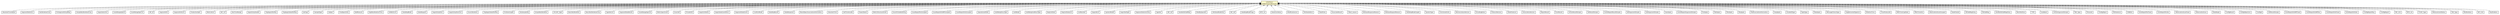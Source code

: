 #!/usr/local/bin/dot
#
# Class diagram 
# Generated by UMLGraph version R5_6-24-gf6e263 (http://www.umlgraph.org/)
#

digraph G {
	edge [fontname="Helvetica",fontsize=10,labelfontname="Helvetica",labelfontsize=10];
	node [fontname="Helvetica",fontsize=10,shape=plaintext];
	nodesep=0.25;
	ranksep=0.5;
	// org.universAAL.lddi.lib.ieeex73std.org.bn.coders.IASN1PreparedElement
	c172556 [label=<<table title="org.universAAL.lddi.lib.ieeex73std.org.bn.coders.IASN1PreparedElement" border="0" cellborder="1" cellspacing="0" cellpadding="2" port="p" bgcolor="lemonChiffon" href="./IASN1PreparedElement.html">
		<tr><td><table border="0" cellspacing="0" cellpadding="1">
<tr><td align="center" balign="center"> &#171;interface&#187; </td></tr>
<tr><td align="center" balign="center"> IASN1PreparedElement </td></tr>
		</table></td></tr>
		</table>>, URL="./IASN1PreparedElement.html", fontname="Helvetica", fontcolor="black", fontsize=10.0];
	// org.universAAL.lddi.lib.ieeex73std.x73.p20601.AbsoluteTimeAdjust
	c172633 [label=<<table title="org.universAAL.lddi.lib.ieeex73std.x73.p20601.AbsoluteTimeAdjust" border="0" cellborder="1" cellspacing="0" cellpadding="2" port="p" href="../../../x73/p20601/AbsoluteTimeAdjust.html">
		<tr><td><table border="0" cellspacing="0" cellpadding="1">
<tr><td align="center" balign="center"> AbsoluteTimeAdjust </td></tr>
		</table></td></tr>
		</table>>, URL="../../../x73/p20601/AbsoluteTimeAdjust.html", fontname="Helvetica", fontcolor="black", fontsize=10.0];
	// org.universAAL.lddi.lib.ieeex73std.x73.p20601.SegmentStatistics
	c172634 [label=<<table title="org.universAAL.lddi.lib.ieeex73std.x73.p20601.SegmentStatistics" border="0" cellborder="1" cellspacing="0" cellpadding="2" port="p" href="../../../x73/p20601/SegmentStatistics.html">
		<tr><td><table border="0" cellspacing="0" cellpadding="1">
<tr><td align="center" balign="center"> SegmentStatistics </td></tr>
		</table></td></tr>
		</table>>, URL="../../../x73/p20601/SegmentStatistics.html", fontname="Helvetica", fontcolor="black", fontsize=10.0];
	// org.universAAL.lddi.lib.ieeex73std.x73.p20601.NuObsValueCmp
	c172635 [label=<<table title="org.universAAL.lddi.lib.ieeex73std.x73.p20601.NuObsValueCmp" border="0" cellborder="1" cellspacing="0" cellpadding="2" port="p" href="../../../x73/p20601/NuObsValueCmp.html">
		<tr><td><table border="0" cellspacing="0" cellpadding="1">
<tr><td align="center" balign="center"> NuObsValueCmp </td></tr>
		</table></td></tr>
		</table>>, URL="../../../x73/p20601/NuObsValueCmp.html", fontname="Helvetica", fontcolor="black", fontsize=10.0];
	// org.universAAL.lddi.lib.ieeex73std.x73.p20601.PmSegmentEntryMap
	c172636 [label=<<table title="org.universAAL.lddi.lib.ieeex73std.x73.p20601.PmSegmentEntryMap" border="0" cellborder="1" cellspacing="0" cellpadding="2" port="p" href="../../../x73/p20601/PmSegmentEntryMap.html">
		<tr><td><table border="0" cellspacing="0" cellpadding="1">
<tr><td align="center" balign="center"> PmSegmentEntryMap </td></tr>
		</table></td></tr>
		</table>>, URL="../../../x73/p20601/PmSegmentEntryMap.html", fontname="Helvetica", fontcolor="black", fontsize=10.0];
	// org.universAAL.lddi.lib.ieeex73std.x73.p20601.SimpleNuObsValueCmp
	c172637 [label=<<table title="org.universAAL.lddi.lib.ieeex73std.x73.p20601.SimpleNuObsValueCmp" border="0" cellborder="1" cellspacing="0" cellpadding="2" port="p" href="../../../x73/p20601/SimpleNuObsValueCmp.html">
		<tr><td><table border="0" cellspacing="0" cellpadding="1">
<tr><td align="center" balign="center"> SimpleNuObsValueCmp </td></tr>
		</table></td></tr>
		</table>>, URL="../../../x73/p20601/SimpleNuObsValueCmp.html", fontname="Helvetica", fontcolor="black", fontsize=10.0];
	// org.universAAL.lddi.lib.ieeex73std.x73.p20601.SegmSelection
	c172638 [label=<<table title="org.universAAL.lddi.lib.ieeex73std.x73.p20601.SegmSelection" border="0" cellborder="1" cellspacing="0" cellpadding="2" port="p" href="../../../x73/p20601/SegmSelection.html">
		<tr><td><table border="0" cellspacing="0" cellpadding="1">
<tr><td align="center" balign="center"> SegmSelection </td></tr>
		</table></td></tr>
		</table>>, URL="../../../x73/p20601/SegmSelection.html", fontname="Helvetica", fontcolor="black", fontsize=10.0];
	// org.universAAL.lddi.lib.ieeex73std.x73.p20601.ScaleRangeSpec8
	c172639 [label=<<table title="org.universAAL.lddi.lib.ieeex73std.x73.p20601.ScaleRangeSpec8" border="0" cellborder="1" cellspacing="0" cellpadding="2" port="p" href="../../../x73/p20601/ScaleRangeSpec8.html">
		<tr><td><table border="0" cellspacing="0" cellpadding="1">
<tr><td align="center" balign="center"> ScaleRangeSpec8 </td></tr>
		</table></td></tr>
		</table>>, URL="../../../x73/p20601/ScaleRangeSpec8.html", fontname="Helvetica", fontcolor="black", fontsize=10.0];
	// org.universAAL.lddi.lib.ieeex73std.x73.p20601.ScaleRangeSpec32
	c172640 [label=<<table title="org.universAAL.lddi.lib.ieeex73std.x73.p20601.ScaleRangeSpec32" border="0" cellborder="1" cellspacing="0" cellpadding="2" port="p" href="../../../x73/p20601/ScaleRangeSpec32.html">
		<tr><td><table border="0" cellspacing="0" cellpadding="1">
<tr><td align="center" balign="center"> ScaleRangeSpec32 </td></tr>
		</table></td></tr>
		</table>>, URL="../../../x73/p20601/ScaleRangeSpec32.html", fontname="Helvetica", fontcolor="black", fontsize=10.0];
	// org.universAAL.lddi.lib.ieeex73std.x73.p20601.INT_I8
	c172641 [label=<<table title="org.universAAL.lddi.lib.ieeex73std.x73.p20601.INT_I8" border="0" cellborder="1" cellspacing="0" cellpadding="2" port="p" href="../../../x73/p20601/INT_I8.html">
		<tr><td><table border="0" cellspacing="0" cellpadding="1">
<tr><td align="center" balign="center"> INT_I8 </td></tr>
		</table></td></tr>
		</table>>, URL="../../../x73/p20601/INT_I8.html", fontname="Helvetica", fontcolor="black", fontsize=10.0];
	// org.universAAL.lddi.lib.ieeex73std.x73.p20601.SegmentInfo
	c172642 [label=<<table title="org.universAAL.lddi.lib.ieeex73std.x73.p20601.SegmentInfo" border="0" cellborder="1" cellspacing="0" cellpadding="2" port="p" href="../../../x73/p20601/SegmentInfo.html">
		<tr><td><table border="0" cellspacing="0" cellpadding="1">
<tr><td align="center" balign="center"> SegmentInfo </td></tr>
		</table></td></tr>
		</table>>, URL="../../../x73/p20601/SegmentInfo.html", fontname="Helvetica", fontcolor="black", fontsize=10.0];
	// org.universAAL.lddi.lib.ieeex73std.x73.p20601.SegmentInfoList
	c172643 [label=<<table title="org.universAAL.lddi.lib.ieeex73std.x73.p20601.SegmentInfoList" border="0" cellborder="1" cellspacing="0" cellpadding="2" port="p" href="../../../x73/p20601/SegmentInfoList.html">
		<tr><td><table border="0" cellspacing="0" cellpadding="1">
<tr><td align="center" balign="center"> SegmentInfoList </td></tr>
		</table></td></tr>
		</table>>, URL="../../../x73/p20601/SegmentInfoList.html", fontname="Helvetica", fontcolor="black", fontsize=10.0];
	// org.universAAL.lddi.lib.ieeex73std.x73.p20601.ProductionSpec
	c172644 [label=<<table title="org.universAAL.lddi.lib.ieeex73std.x73.p20601.ProductionSpec" border="0" cellborder="1" cellspacing="0" cellpadding="2" port="p" href="../../../x73/p20601/ProductionSpec.html">
		<tr><td><table border="0" cellspacing="0" cellpadding="1">
<tr><td align="center" balign="center"> ProductionSpec </td></tr>
		</table></td></tr>
		</table>>, URL="../../../x73/p20601/ProductionSpec.html", fontname="Helvetica", fontcolor="black", fontsize=10.0];
	// org.universAAL.lddi.lib.ieeex73std.x73.p20601.MetricIdList
	c172645 [label=<<table title="org.universAAL.lddi.lib.ieeex73std.x73.p20601.MetricIdList" border="0" cellborder="1" cellspacing="0" cellpadding="2" port="p" href="../../../x73/p20601/MetricIdList.html">
		<tr><td><table border="0" cellspacing="0" cellpadding="1">
<tr><td align="center" balign="center"> MetricIdList </td></tr>
		</table></td></tr>
		</table>>, URL="../../../x73/p20601/MetricIdList.html", fontname="Helvetica", fontcolor="black", fontsize=10.0];
	// org.universAAL.lddi.lib.ieeex73std.x73.p20601.INT_I32
	c172646 [label=<<table title="org.universAAL.lddi.lib.ieeex73std.x73.p20601.INT_I32" border="0" cellborder="1" cellspacing="0" cellpadding="2" port="p" href="../../../x73/p20601/INT_I32.html">
		<tr><td><table border="0" cellspacing="0" cellpadding="1">
<tr><td align="center" balign="center"> INT_I32 </td></tr>
		</table></td></tr>
		</table>>, URL="../../../x73/p20601/INT_I32.html", fontname="Helvetica", fontcolor="black", fontsize=10.0];
	// org.universAAL.lddi.lib.ieeex73std.x73.p20601.AbsTimeRange
	c172647 [label=<<table title="org.universAAL.lddi.lib.ieeex73std.x73.p20601.AbsTimeRange" border="0" cellborder="1" cellspacing="0" cellpadding="2" port="p" href="../../../x73/p20601/AbsTimeRange.html">
		<tr><td><table border="0" cellspacing="0" cellpadding="1">
<tr><td align="center" balign="center"> AbsTimeRange </td></tr>
		</table></td></tr>
		</table>>, URL="../../../x73/p20601/AbsTimeRange.html", fontname="Helvetica", fontcolor="black", fontsize=10.0];
	// org.universAAL.lddi.lib.ieeex73std.x73.p20601.SegmEntryHeader
	c172648 [label=<<table title="org.universAAL.lddi.lib.ieeex73std.x73.p20601.SegmEntryHeader" border="0" cellborder="1" cellspacing="0" cellpadding="2" port="p" href="../../../x73/p20601/SegmEntryHeader.html">
		<tr><td><table border="0" cellspacing="0" cellpadding="1">
<tr><td align="center" balign="center"> SegmEntryHeader </td></tr>
		</table></td></tr>
		</table>>, URL="../../../x73/p20601/SegmEntryHeader.html", fontname="Helvetica", fontcolor="black", fontsize=10.0];
	// org.universAAL.lddi.lib.ieeex73std.x73.p20601.TrigSegmXferRsp
	c172649 [label=<<table title="org.universAAL.lddi.lib.ieeex73std.x73.p20601.TrigSegmXferRsp" border="0" cellborder="1" cellspacing="0" cellpadding="2" port="p" href="../../../x73/p20601/TrigSegmXferRsp.html">
		<tr><td><table border="0" cellspacing="0" cellpadding="1">
<tr><td align="center" balign="center"> TrigSegmXferRsp </td></tr>
		</table></td></tr>
		</table>>, URL="../../../x73/p20601/TrigSegmXferRsp.html", fontname="Helvetica", fontcolor="black", fontsize=10.0];
	// org.universAAL.lddi.lib.ieeex73std.x73.p20601.TrigSegmDataXferRsp
	c172650 [label=<<table title="org.universAAL.lddi.lib.ieeex73std.x73.p20601.TrigSegmDataXferRsp" border="0" cellborder="1" cellspacing="0" cellpadding="2" port="p" href="../../../x73/p20601/TrigSegmDataXferRsp.html">
		<tr><td><table border="0" cellspacing="0" cellpadding="1">
<tr><td align="center" balign="center"> TrigSegmDataXferRsp </td></tr>
		</table></td></tr>
		</table>>, URL="../../../x73/p20601/TrigSegmDataXferRsp.html", fontname="Helvetica", fontcolor="black", fontsize=10.0];
	// org.universAAL.lddi.lib.ieeex73std.x73.p20601.SaFlags
	c172651 [label=<<table title="org.universAAL.lddi.lib.ieeex73std.x73.p20601.SaFlags" border="0" cellborder="1" cellspacing="0" cellpadding="2" port="p" href="../../../x73/p20601/SaFlags.html">
		<tr><td><table border="0" cellspacing="0" cellpadding="1">
<tr><td align="center" balign="center"> SaFlags </td></tr>
		</table></td></tr>
		</table>>, URL="../../../x73/p20601/SaFlags.html", fontname="Helvetica", fontcolor="black", fontsize=10.0];
	// org.universAAL.lddi.lib.ieeex73std.x73.p20601.SampleType
	c172652 [label=<<table title="org.universAAL.lddi.lib.ieeex73std.x73.p20601.SampleType" border="0" cellborder="1" cellspacing="0" cellpadding="2" port="p" href="../../../x73/p20601/SampleType.html">
		<tr><td><table border="0" cellspacing="0" cellpadding="1">
<tr><td align="center" balign="center"> SampleType </td></tr>
		</table></td></tr>
		</table>>, URL="../../../x73/p20601/SampleType.html", fontname="Helvetica", fontcolor="black", fontsize=10.0];
	// org.universAAL.lddi.lib.ieeex73std.x73.p20601.SaSpec
	c172653 [label=<<table title="org.universAAL.lddi.lib.ieeex73std.x73.p20601.SaSpec" border="0" cellborder="1" cellspacing="0" cellpadding="2" port="p" href="../../../x73/p20601/SaSpec.html">
		<tr><td><table border="0" cellspacing="0" cellpadding="1">
<tr><td align="center" balign="center"> SaSpec </td></tr>
		</table></td></tr>
		</table>>, URL="../../../x73/p20601/SaSpec.html", fontname="Helvetica", fontcolor="black", fontsize=10.0];
	// org.universAAL.lddi.lib.ieeex73std.x73.p20601.ProdSpecEntry
	c172654 [label=<<table title="org.universAAL.lddi.lib.ieeex73std.x73.p20601.ProdSpecEntry" border="0" cellborder="1" cellspacing="0" cellpadding="2" port="p" href="../../../x73/p20601/ProdSpecEntry.html">
		<tr><td><table border="0" cellspacing="0" cellpadding="1">
<tr><td align="center" balign="center"> ProdSpecEntry </td></tr>
		</table></td></tr>
		</table>>, URL="../../../x73/p20601/ProdSpecEntry.html", fontname="Helvetica", fontcolor="black", fontsize=10.0];
	// org.universAAL.lddi.lib.ieeex73std.x73.p20601.BatMeasure
	c172655 [label=<<table title="org.universAAL.lddi.lib.ieeex73std.x73.p20601.BatMeasure" border="0" cellborder="1" cellspacing="0" cellpadding="2" port="p" href="../../../x73/p20601/BatMeasure.html">
		<tr><td><table border="0" cellspacing="0" cellpadding="1">
<tr><td align="center" balign="center"> BatMeasure </td></tr>
		</table></td></tr>
		</table>>, URL="../../../x73/p20601/BatMeasure.html", fontname="Helvetica", fontcolor="black", fontsize=10.0];
	// org.universAAL.lddi.lib.ieeex73std.x73.p20601.HighResRelativeTime
	c172656 [label=<<table title="org.universAAL.lddi.lib.ieeex73std.x73.p20601.HighResRelativeTime" border="0" cellborder="1" cellspacing="0" cellpadding="2" port="p" href="../../../x73/p20601/HighResRelativeTime.html">
		<tr><td><table border="0" cellspacing="0" cellpadding="1">
<tr><td align="center" balign="center"> HighResRelativeTime </td></tr>
		</table></td></tr>
		</table>>, URL="../../../x73/p20601/HighResRelativeTime.html", fontname="Helvetica", fontcolor="black", fontsize=10.0];
	// org.universAAL.lddi.lib.ieeex73std.x73.p20601.HANDLEList
	c172657 [label=<<table title="org.universAAL.lddi.lib.ieeex73std.x73.p20601.HANDLEList" border="0" cellborder="1" cellspacing="0" cellpadding="2" port="p" href="../../../x73/p20601/HANDLEList.html">
		<tr><td><table border="0" cellspacing="0" cellpadding="1">
<tr><td align="center" balign="center"> HANDLEList </td></tr>
		</table></td></tr>
		</table>>, URL="../../../x73/p20601/HANDLEList.html", fontname="Helvetica", fontcolor="black", fontsize=10.0];
	// org.universAAL.lddi.lib.ieeex73std.x73.p20601.DataReqMode
	c172658 [label=<<table title="org.universAAL.lddi.lib.ieeex73std.x73.p20601.DataReqMode" border="0" cellborder="1" cellspacing="0" cellpadding="2" port="p" href="../../../x73/p20601/DataReqMode.html">
		<tr><td><table border="0" cellspacing="0" cellpadding="1">
<tr><td align="center" balign="center"> DataReqMode </td></tr>
		</table></td></tr>
		</table>>, URL="../../../x73/p20601/DataReqMode.html", fontname="Helvetica", fontcolor="black", fontsize=10.0];
	// org.universAAL.lddi.lib.ieeex73std.x73.p20601.DataRequest
	c172659 [label=<<table title="org.universAAL.lddi.lib.ieeex73std.x73.p20601.DataRequest" border="0" cellborder="1" cellspacing="0" cellpadding="2" port="p" href="../../../x73/p20601/DataRequest.html">
		<tr><td><table border="0" cellspacing="0" cellpadding="1">
<tr><td align="center" balign="center"> DataRequest </td></tr>
		</table></td></tr>
		</table>>, URL="../../../x73/p20601/DataRequest.html", fontname="Helvetica", fontcolor="black", fontsize=10.0];
	// org.universAAL.lddi.lib.ieeex73std.x73.p20601.SegmEntryElem
	c172660 [label=<<table title="org.universAAL.lddi.lib.ieeex73std.x73.p20601.SegmEntryElem" border="0" cellborder="1" cellspacing="0" cellpadding="2" port="p" href="../../../x73/p20601/SegmEntryElem.html">
		<tr><td><table border="0" cellspacing="0" cellpadding="1">
<tr><td align="center" balign="center"> SegmEntryElem </td></tr>
		</table></td></tr>
		</table>>, URL="../../../x73/p20601/SegmEntryElem.html", fontname="Helvetica", fontcolor="black", fontsize=10.0];
	// org.universAAL.lddi.lib.ieeex73std.x73.p20601.SegmEntryElemList
	c172661 [label=<<table title="org.universAAL.lddi.lib.ieeex73std.x73.p20601.SegmEntryElemList" border="0" cellborder="1" cellspacing="0" cellpadding="2" port="p" href="../../../x73/p20601/SegmEntryElemList.html">
		<tr><td><table border="0" cellspacing="0" cellpadding="1">
<tr><td align="center" balign="center"> SegmEntryElemList </td></tr>
		</table></td></tr>
		</table>>, URL="../../../x73/p20601/SegmEntryElemList.html", fontname="Helvetica", fontcolor="black", fontsize=10.0];
	// org.universAAL.lddi.lib.ieeex73std.x73.p20601.EnumObsValue
	c172663 [label=<<table title="org.universAAL.lddi.lib.ieeex73std.x73.p20601.EnumObsValue" border="0" cellborder="1" cellspacing="0" cellpadding="2" port="p" href="../../../x73/p20601/EnumObsValue.html">
		<tr><td><table border="0" cellspacing="0" cellpadding="1">
<tr><td align="center" balign="center"> EnumObsValue </td></tr>
		</table></td></tr>
		</table>>, URL="../../../x73/p20601/EnumObsValue.html", fontname="Helvetica", fontcolor="black", fontsize=10.0];
	// org.universAAL.lddi.lib.ieeex73std.x73.p20601.TrigSegmDataXferReq
	c172664 [label=<<table title="org.universAAL.lddi.lib.ieeex73std.x73.p20601.TrigSegmDataXferReq" border="0" cellborder="1" cellspacing="0" cellpadding="2" port="p" href="../../../x73/p20601/TrigSegmDataXferReq.html">
		<tr><td><table border="0" cellspacing="0" cellpadding="1">
<tr><td align="center" balign="center"> TrigSegmDataXferReq </td></tr>
		</table></td></tr>
		</table>>, URL="../../../x73/p20601/TrigSegmDataXferReq.html", fontname="Helvetica", fontcolor="black", fontsize=10.0];
	// org.universAAL.lddi.lib.ieeex73std.x73.p20601.PmStoreCapab
	c172665 [label=<<table title="org.universAAL.lddi.lib.ieeex73std.x73.p20601.PmStoreCapab" border="0" cellborder="1" cellspacing="0" cellpadding="2" port="p" href="../../../x73/p20601/PmStoreCapab.html">
		<tr><td><table border="0" cellspacing="0" cellpadding="1">
<tr><td align="center" balign="center"> PmStoreCapab </td></tr>
		</table></td></tr>
		</table>>, URL="../../../x73/p20601/PmStoreCapab.html", fontname="Helvetica", fontcolor="black", fontsize=10.0];
	// org.universAAL.lddi.lib.ieeex73std.x73.p20601.StoSampleAlg
	c172666 [label=<<table title="org.universAAL.lddi.lib.ieeex73std.x73.p20601.StoSampleAlg" border="0" cellborder="1" cellspacing="0" cellpadding="2" port="p" href="../../../x73/p20601/StoSampleAlg.html">
		<tr><td><table border="0" cellspacing="0" cellpadding="1">
<tr><td align="center" balign="center"> StoSampleAlg </td></tr>
		</table></td></tr>
		</table>>, URL="../../../x73/p20601/StoSampleAlg.html", fontname="Helvetica", fontcolor="black", fontsize=10.0];
	// org.universAAL.lddi.lib.ieeex73std.x73.p20601.SimpleNuObsValue
	c172667 [label=<<table title="org.universAAL.lddi.lib.ieeex73std.x73.p20601.SimpleNuObsValue" border="0" cellborder="1" cellspacing="0" cellpadding="2" port="p" href="../../../x73/p20601/SimpleNuObsValue.html">
		<tr><td><table border="0" cellspacing="0" cellpadding="1">
<tr><td align="center" balign="center"> SimpleNuObsValue </td></tr>
		</table></td></tr>
		</table>>, URL="../../../x73/p20601/SimpleNuObsValue.html", fontname="Helvetica", fontcolor="black", fontsize=10.0];
	// org.universAAL.lddi.lib.ieeex73std.x73.p20601.SFLOAT_Type
	c172668 [label=<<table title="org.universAAL.lddi.lib.ieeex73std.x73.p20601.SFLOAT_Type" border="0" cellborder="1" cellspacing="0" cellpadding="2" port="p" href="../../../x73/p20601/SFLOAT_Type.html">
		<tr><td><table border="0" cellspacing="0" cellpadding="1">
<tr><td align="center" balign="center"> SFLOAT_Type </td></tr>
		</table></td></tr>
		</table>>, URL="../../../x73/p20601/SFLOAT_Type.html", fontname="Helvetica", fontcolor="black", fontsize=10.0];
	// org.universAAL.lddi.lib.ieeex73std.x73.p20601.BasicNuObsValue
	c172669 [label=<<table title="org.universAAL.lddi.lib.ieeex73std.x73.p20601.BasicNuObsValue" border="0" cellborder="1" cellspacing="0" cellpadding="2" port="p" href="../../../x73/p20601/BasicNuObsValue.html">
		<tr><td><table border="0" cellspacing="0" cellpadding="1">
<tr><td align="center" balign="center"> BasicNuObsValue </td></tr>
		</table></td></tr>
		</table>>, URL="../../../x73/p20601/BasicNuObsValue.html", fontname="Helvetica", fontcolor="black", fontsize=10.0];
	// org.universAAL.lddi.lib.ieeex73std.x73.p20601.BasicNuObsValueCmp
	c172670 [label=<<table title="org.universAAL.lddi.lib.ieeex73std.x73.p20601.BasicNuObsValueCmp" border="0" cellborder="1" cellspacing="0" cellpadding="2" port="p" href="../../../x73/p20601/BasicNuObsValueCmp.html">
		<tr><td><table border="0" cellspacing="0" cellpadding="1">
<tr><td align="center" balign="center"> BasicNuObsValueCmp </td></tr>
		</table></td></tr>
		</table>>, URL="../../../x73/p20601/BasicNuObsValueCmp.html", fontname="Helvetica", fontcolor="black", fontsize=10.0];
	// org.universAAL.lddi.lib.ieeex73std.x73.p20601.TypeVerList
	c172671 [label=<<table title="org.universAAL.lddi.lib.ieeex73std.x73.p20601.TypeVerList" border="0" cellborder="1" cellspacing="0" cellpadding="2" port="p" href="../../../x73/p20601/TypeVerList.html">
		<tr><td><table border="0" cellspacing="0" cellpadding="1">
<tr><td align="center" balign="center"> TypeVerList </td></tr>
		</table></td></tr>
		</table>>, URL="../../../x73/p20601/TypeVerList.html", fontname="Helvetica", fontcolor="black", fontsize=10.0];
	// org.universAAL.lddi.lib.ieeex73std.x73.p20601.SegmentDataResult
	c172672 [label=<<table title="org.universAAL.lddi.lib.ieeex73std.x73.p20601.SegmentDataResult" border="0" cellborder="1" cellspacing="0" cellpadding="2" port="p" href="../../../x73/p20601/SegmentDataResult.html">
		<tr><td><table border="0" cellspacing="0" cellpadding="1">
<tr><td align="center" balign="center"> SegmentDataResult </td></tr>
		</table></td></tr>
		</table>>, URL="../../../x73/p20601/SegmentDataResult.html", fontname="Helvetica", fontcolor="black", fontsize=10.0];
	// org.universAAL.lddi.lib.ieeex73std.x73.p20601.ScaleRangeSpec16
	c172673 [label=<<table title="org.universAAL.lddi.lib.ieeex73std.x73.p20601.ScaleRangeSpec16" border="0" cellborder="1" cellspacing="0" cellpadding="2" port="p" href="../../../x73/p20601/ScaleRangeSpec16.html">
		<tr><td><table border="0" cellspacing="0" cellpadding="1">
<tr><td align="center" balign="center"> ScaleRangeSpec16 </td></tr>
		</table></td></tr>
		</table>>, URL="../../../x73/p20601/ScaleRangeSpec16.html", fontname="Helvetica", fontcolor="black", fontsize=10.0];
	// org.universAAL.lddi.lib.ieeex73std.x73.p20601.MetricSpecSmall
	c172674 [label=<<table title="org.universAAL.lddi.lib.ieeex73std.x73.p20601.MetricSpecSmall" border="0" cellborder="1" cellspacing="0" cellpadding="2" port="p" href="../../../x73/p20601/MetricSpecSmall.html">
		<tr><td><table border="0" cellspacing="0" cellpadding="1">
<tr><td align="center" balign="center"> MetricSpecSmall </td></tr>
		</table></td></tr>
		</table>>, URL="../../../x73/p20601/MetricSpecSmall.html", fontname="Helvetica", fontcolor="black", fontsize=10.0];
	// org.universAAL.lddi.lib.ieeex73std.x73.p20601.EnumVal
	c172675 [label=<<table title="org.universAAL.lddi.lib.ieeex73std.x73.p20601.EnumVal" border="0" cellborder="1" cellspacing="0" cellpadding="2" port="p" href="../../../x73/p20601/EnumVal.html">
		<tr><td><table border="0" cellspacing="0" cellpadding="1">
<tr><td align="center" balign="center"> EnumVal </td></tr>
		</table></td></tr>
		</table>>, URL="../../../x73/p20601/EnumVal.html", fontname="Helvetica", fontcolor="black", fontsize=10.0];
	// org.universAAL.lddi.lib.ieeex73std.x73.p20601.PrivateOid
	c172676 [label=<<table title="org.universAAL.lddi.lib.ieeex73std.x73.p20601.PrivateOid" border="0" cellborder="1" cellspacing="0" cellpadding="2" port="p" href="../../../x73/p20601/PrivateOid.html">
		<tr><td><table border="0" cellspacing="0" cellpadding="1">
<tr><td align="center" balign="center"> PrivateOid </td></tr>
		</table></td></tr>
		</table>>, URL="../../../x73/p20601/PrivateOid.html", fontname="Helvetica", fontcolor="black", fontsize=10.0];
	// org.universAAL.lddi.lib.ieeex73std.x73.p20601.SegmEvtStatus
	c172677 [label=<<table title="org.universAAL.lddi.lib.ieeex73std.x73.p20601.SegmEvtStatus" border="0" cellborder="1" cellspacing="0" cellpadding="2" port="p" href="../../../x73/p20601/SegmEvtStatus.html">
		<tr><td><table border="0" cellspacing="0" cellpadding="1">
<tr><td align="center" balign="center"> SegmEvtStatus </td></tr>
		</table></td></tr>
		</table>>, URL="../../../x73/p20601/SegmEvtStatus.html", fontname="Helvetica", fontcolor="black", fontsize=10.0];
	// org.universAAL.lddi.lib.ieeex73std.x73.p20601.SegmDataEventDescr
	c172678 [label=<<table title="org.universAAL.lddi.lib.ieeex73std.x73.p20601.SegmDataEventDescr" border="0" cellborder="1" cellspacing="0" cellpadding="2" port="p" href="../../../x73/p20601/SegmDataEventDescr.html">
		<tr><td><table border="0" cellspacing="0" cellpadding="1">
<tr><td align="center" balign="center"> SegmDataEventDescr </td></tr>
		</table></td></tr>
		</table>>, URL="../../../x73/p20601/SegmDataEventDescr.html", fontname="Helvetica", fontcolor="black", fontsize=10.0];
	// org.universAAL.lddi.lib.ieeex73std.x73.p20601.SegmentDataEvent
	c172679 [label=<<table title="org.universAAL.lddi.lib.ieeex73std.x73.p20601.SegmentDataEvent" border="0" cellborder="1" cellspacing="0" cellpadding="2" port="p" href="../../../x73/p20601/SegmentDataEvent.html">
		<tr><td><table border="0" cellspacing="0" cellpadding="1">
<tr><td align="center" balign="center"> SegmentDataEvent </td></tr>
		</table></td></tr>
		</table>>, URL="../../../x73/p20601/SegmentDataEvent.html", fontname="Helvetica", fontcolor="black", fontsize=10.0];
	// org.universAAL.lddi.lib.ieeex73std.x73.p20601.ConfirmMode
	c172680 [label=<<table title="org.universAAL.lddi.lib.ieeex73std.x73.p20601.ConfirmMode" border="0" cellborder="1" cellspacing="0" cellpadding="2" port="p" href="../../../x73/p20601/ConfirmMode.html">
		<tr><td><table border="0" cellspacing="0" cellpadding="1">
<tr><td align="center" balign="center"> ConfirmMode </td></tr>
		</table></td></tr>
		</table>>, URL="../../../x73/p20601/ConfirmMode.html", fontname="Helvetica", fontcolor="black", fontsize=10.0];
	// org.universAAL.lddi.lib.ieeex73std.x73.p20601.DataReqResult
	c172681 [label=<<table title="org.universAAL.lddi.lib.ieeex73std.x73.p20601.DataReqResult" border="0" cellborder="1" cellspacing="0" cellpadding="2" port="p" href="../../../x73/p20601/DataReqResult.html">
		<tr><td><table border="0" cellspacing="0" cellpadding="1">
<tr><td align="center" balign="center"> DataReqResult </td></tr>
		</table></td></tr>
		</table>>, URL="../../../x73/p20601/DataReqResult.html", fontname="Helvetica", fontcolor="black", fontsize=10.0];
	// org.universAAL.lddi.lib.ieeex73std.x73.p20601.DataResponse
	c172682 [label=<<table title="org.universAAL.lddi.lib.ieeex73std.x73.p20601.DataResponse" border="0" cellborder="1" cellspacing="0" cellpadding="2" port="p" href="../../../x73/p20601/DataResponse.html">
		<tr><td><table border="0" cellspacing="0" cellpadding="1">
<tr><td align="center" balign="center"> DataResponse </td></tr>
		</table></td></tr>
		</table>>, URL="../../../x73/p20601/DataResponse.html", fontname="Helvetica", fontcolor="black", fontsize=10.0];
	// org.universAAL.lddi.lib.ieeex73std.x73.p20601.ManufSpecAssociationInformation
	c172683 [label=<<table title="org.universAAL.lddi.lib.ieeex73std.x73.p20601.ManufSpecAssociationInformation" border="0" cellborder="1" cellspacing="0" cellpadding="2" port="p" href="../../../x73/p20601/ManufSpecAssociationInformation.html">
		<tr><td><table border="0" cellspacing="0" cellpadding="1">
<tr><td align="center" balign="center"> ManufSpecAssociationInformation </td></tr>
		</table></td></tr>
		</table>>, URL="../../../x73/p20601/ManufSpecAssociationInformation.html", fontname="Helvetica", fontcolor="black", fontsize=10.0];
	// org.universAAL.lddi.lib.ieeex73std.x73.p20601.AbsoluteTime
	c172684 [label=<<table title="org.universAAL.lddi.lib.ieeex73std.x73.p20601.AbsoluteTime" border="0" cellborder="1" cellspacing="0" cellpadding="2" port="p" href="../../../x73/p20601/AbsoluteTime.html">
		<tr><td><table border="0" cellspacing="0" cellpadding="1">
<tr><td align="center" balign="center"> AbsoluteTime </td></tr>
		</table></td></tr>
		</table>>, URL="../../../x73/p20601/AbsoluteTime.html", fontname="Helvetica", fontcolor="black", fontsize=10.0];
	// org.universAAL.lddi.lib.ieeex73std.x73.p20601.SetTimeInvoke
	c172685 [label=<<table title="org.universAAL.lddi.lib.ieeex73std.x73.p20601.SetTimeInvoke" border="0" cellborder="1" cellspacing="0" cellpadding="2" port="p" href="../../../x73/p20601/SetTimeInvoke.html">
		<tr><td><table border="0" cellspacing="0" cellpadding="1">
<tr><td align="center" balign="center"> SetTimeInvoke </td></tr>
		</table></td></tr>
		</table>>, URL="../../../x73/p20601/SetTimeInvoke.html", fontname="Helvetica", fontcolor="black", fontsize=10.0];
	// org.universAAL.lddi.lib.ieeex73std.x73.p20601.PowerStatus
	c172686 [label=<<table title="org.universAAL.lddi.lib.ieeex73std.x73.p20601.PowerStatus" border="0" cellborder="1" cellspacing="0" cellpadding="2" port="p" href="../../../x73/p20601/PowerStatus.html">
		<tr><td><table border="0" cellspacing="0" cellpadding="1">
<tr><td align="center" balign="center"> PowerStatus </td></tr>
		</table></td></tr>
		</table>>, URL="../../../x73/p20601/PowerStatus.html", fontname="Helvetica", fontcolor="black", fontsize=10.0];
	// org.universAAL.lddi.lib.ieeex73std.x73.p20601.MetricStructureSmall
	c172687 [label=<<table title="org.universAAL.lddi.lib.ieeex73std.x73.p20601.MetricStructureSmall" border="0" cellborder="1" cellspacing="0" cellpadding="2" port="p" href="../../../x73/p20601/MetricStructureSmall.html">
		<tr><td><table border="0" cellspacing="0" cellpadding="1">
<tr><td align="center" balign="center"> MetricStructureSmall </td></tr>
		</table></td></tr>
		</table>>, URL="../../../x73/p20601/MetricStructureSmall.html", fontname="Helvetica", fontcolor="black", fontsize=10.0];
	// org.universAAL.lddi.lib.ieeex73std.x73.p20601.EnumPrintableString
	c172688 [label=<<table title="org.universAAL.lddi.lib.ieeex73std.x73.p20601.EnumPrintableString" border="0" cellborder="1" cellspacing="0" cellpadding="2" port="p" href="../../../x73/p20601/EnumPrintableString.html">
		<tr><td><table border="0" cellspacing="0" cellpadding="1">
<tr><td align="center" balign="center"> EnumPrintableString </td></tr>
		</table></td></tr>
		</table>>, URL="../../../x73/p20601/EnumPrintableString.html", fontname="Helvetica", fontcolor="black", fontsize=10.0];
	// org.universAAL.lddi.lib.ieeex73std.x73.p20601.ScanReportPerGrouped
	c172689 [label=<<table title="org.universAAL.lddi.lib.ieeex73std.x73.p20601.ScanReportPerGrouped" border="0" cellborder="1" cellspacing="0" cellpadding="2" port="p" href="../../../x73/p20601/ScanReportPerGrouped.html">
		<tr><td><table border="0" cellspacing="0" cellpadding="1">
<tr><td align="center" balign="center"> ScanReportPerGrouped </td></tr>
		</table></td></tr>
		</table>>, URL="../../../x73/p20601/ScanReportPerGrouped.html", fontname="Helvetica", fontcolor="black", fontsize=10.0];
	// org.universAAL.lddi.lib.ieeex73std.x73.p20601.ScanReportInfoMPGrouped
	c172690 [label=<<table title="org.universAAL.lddi.lib.ieeex73std.x73.p20601.ScanReportInfoMPGrouped" border="0" cellborder="1" cellspacing="0" cellpadding="2" port="p" href="../../../x73/p20601/ScanReportInfoMPGrouped.html">
		<tr><td><table border="0" cellspacing="0" cellpadding="1">
<tr><td align="center" balign="center"> ScanReportInfoMPGrouped </td></tr>
		</table></td></tr>
		</table>>, URL="../../../x73/p20601/ScanReportInfoMPGrouped.html", fontname="Helvetica", fontcolor="black", fontsize=10.0];
	// org.universAAL.lddi.lib.ieeex73std.x73.p20601.ScanReportInfoGrouped
	c172691 [label=<<table title="org.universAAL.lddi.lib.ieeex73std.x73.p20601.ScanReportInfoGrouped" border="0" cellborder="1" cellspacing="0" cellpadding="2" port="p" href="../../../x73/p20601/ScanReportInfoGrouped.html">
		<tr><td><table border="0" cellspacing="0" cellpadding="1">
<tr><td align="center" balign="center"> ScanReportInfoGrouped </td></tr>
		</table></td></tr>
		</table>>, URL="../../../x73/p20601/ScanReportInfoGrouped.html", fontname="Helvetica", fontcolor="black", fontsize=10.0];
	// org.universAAL.lddi.lib.ieeex73std.x73.p20601.OperationalState
	c172692 [label=<<table title="org.universAAL.lddi.lib.ieeex73std.x73.p20601.OperationalState" border="0" cellborder="1" cellspacing="0" cellpadding="2" port="p" href="../../../x73/p20601/OperationalState.html">
		<tr><td><table border="0" cellspacing="0" cellpadding="1">
<tr><td align="center" balign="center"> OperationalState </td></tr>
		</table></td></tr>
		</table>>, URL="../../../x73/p20601/OperationalState.html", fontname="Helvetica", fontcolor="black", fontsize=10.0];
	// org.universAAL.lddi.lib.ieeex73std.x73.p20601.AuthBodyStrucType
	c172693 [label=<<table title="org.universAAL.lddi.lib.ieeex73std.x73.p20601.AuthBodyStrucType" border="0" cellborder="1" cellspacing="0" cellpadding="2" port="p" href="../../../x73/p20601/AuthBodyStrucType.html">
		<tr><td><table border="0" cellspacing="0" cellpadding="1">
<tr><td align="center" balign="center"> AuthBodyStrucType </td></tr>
		</table></td></tr>
		</table>>, URL="../../../x73/p20601/AuthBodyStrucType.html", fontname="Helvetica", fontcolor="black", fontsize=10.0];
	// org.universAAL.lddi.lib.ieeex73std.x73.p20601.AuthBody
	c172694 [label=<<table title="org.universAAL.lddi.lib.ieeex73std.x73.p20601.AuthBody" border="0" cellborder="1" cellspacing="0" cellpadding="2" port="p" href="../../../x73/p20601/AuthBody.html">
		<tr><td><table border="0" cellspacing="0" cellpadding="1">
<tr><td align="center" balign="center"> AuthBody </td></tr>
		</table></td></tr>
		</table>>, URL="../../../x73/p20601/AuthBody.html", fontname="Helvetica", fontcolor="black", fontsize=10.0];
	// org.universAAL.lddi.lib.ieeex73std.x73.p20601.AuthBodyAndStrucType
	c172695 [label=<<table title="org.universAAL.lddi.lib.ieeex73std.x73.p20601.AuthBodyAndStrucType" border="0" cellborder="1" cellspacing="0" cellpadding="2" port="p" href="../../../x73/p20601/AuthBodyAndStrucType.html">
		<tr><td><table border="0" cellspacing="0" cellpadding="1">
<tr><td align="center" balign="center"> AuthBodyAndStrucType </td></tr>
		</table></td></tr>
		</table>>, URL="../../../x73/p20601/AuthBodyAndStrucType.html", fontname="Helvetica", fontcolor="black", fontsize=10.0];
	// org.universAAL.lddi.lib.ieeex73std.x73.p20601.RegCertData
	c172696 [label=<<table title="org.universAAL.lddi.lib.ieeex73std.x73.p20601.RegCertData" border="0" cellborder="1" cellspacing="0" cellpadding="2" port="p" href="../../../x73/p20601/RegCertData.html">
		<tr><td><table border="0" cellspacing="0" cellpadding="1">
<tr><td align="center" balign="center"> RegCertData </td></tr>
		</table></td></tr>
		</table>>, URL="../../../x73/p20601/RegCertData.html", fontname="Helvetica", fontcolor="black", fontsize=10.0];
	// org.universAAL.lddi.lib.ieeex73std.x73.p20601.RegCertDataList
	c172697 [label=<<table title="org.universAAL.lddi.lib.ieeex73std.x73.p20601.RegCertDataList" border="0" cellborder="1" cellspacing="0" cellpadding="2" port="p" href="../../../x73/p20601/RegCertDataList.html">
		<tr><td><table border="0" cellspacing="0" cellpadding="1">
<tr><td align="center" balign="center"> RegCertDataList </td></tr>
		</table></td></tr>
		</table>>, URL="../../../x73/p20601/RegCertDataList.html", fontname="Helvetica", fontcolor="black", fontsize=10.0];
	// org.universAAL.lddi.lib.ieeex73std.x73.p20601.InstNumber
	c172698 [label=<<table title="org.universAAL.lddi.lib.ieeex73std.x73.p20601.InstNumber" border="0" cellborder="1" cellspacing="0" cellpadding="2" port="p" href="../../../x73/p20601/InstNumber.html">
		<tr><td><table border="0" cellspacing="0" cellpadding="1">
<tr><td align="center" balign="center"> InstNumber </td></tr>
		</table></td></tr>
		</table>>, URL="../../../x73/p20601/InstNumber.html", fontname="Helvetica", fontcolor="black", fontsize=10.0];
	// org.universAAL.lddi.lib.ieeex73std.x73.p20601.SegmIdList
	c172699 [label=<<table title="org.universAAL.lddi.lib.ieeex73std.x73.p20601.SegmIdList" border="0" cellborder="1" cellspacing="0" cellpadding="2" port="p" href="../../../x73/p20601/SegmIdList.html">
		<tr><td><table border="0" cellspacing="0" cellpadding="1">
<tr><td align="center" balign="center"> SegmIdList </td></tr>
		</table></td></tr>
		</table>>, URL="../../../x73/p20601/SegmIdList.html", fontname="Helvetica", fontcolor="black", fontsize=10.0];
	// org.universAAL.lddi.lib.ieeex73std.x73.p20601.SystemModel
	c172700 [label=<<table title="org.universAAL.lddi.lib.ieeex73std.x73.p20601.SystemModel" border="0" cellborder="1" cellspacing="0" cellpadding="2" port="p" href="../../../x73/p20601/SystemModel.html">
		<tr><td><table border="0" cellspacing="0" cellpadding="1">
<tr><td align="center" balign="center"> SystemModel </td></tr>
		</table></td></tr>
		</table>>, URL="../../../x73/p20601/SystemModel.html", fontname="Helvetica", fontcolor="black", fontsize=10.0];
	// org.universAAL.lddi.lib.ieeex73std.x73.p20601.SegmStatType
	c172701 [label=<<table title="org.universAAL.lddi.lib.ieeex73std.x73.p20601.SegmStatType" border="0" cellborder="1" cellspacing="0" cellpadding="2" port="p" href="../../../x73/p20601/SegmStatType.html">
		<tr><td><table border="0" cellspacing="0" cellpadding="1">
<tr><td align="center" balign="center"> SegmStatType </td></tr>
		</table></td></tr>
		</table>>, URL="../../../x73/p20601/SegmStatType.html", fontname="Helvetica", fontcolor="black", fontsize=10.0];
	// org.universAAL.lddi.lib.ieeex73std.x73.p20601.SegmentStatisticEntry
	c172702 [label=<<table title="org.universAAL.lddi.lib.ieeex73std.x73.p20601.SegmentStatisticEntry" border="0" cellborder="1" cellspacing="0" cellpadding="2" port="p" href="../../../x73/p20601/SegmentStatisticEntry.html">
		<tr><td><table border="0" cellspacing="0" cellpadding="1">
<tr><td align="center" balign="center"> SegmentStatisticEntry </td></tr>
		</table></td></tr>
		</table>>, URL="../../../x73/p20601/SegmentStatisticEntry.html", fontname="Helvetica", fontcolor="black", fontsize=10.0];
	// org.universAAL.lddi.lib.ieeex73std.x73.p20601.TypeVer
	c172703 [label=<<table title="org.universAAL.lddi.lib.ieeex73std.x73.p20601.TypeVer" border="0" cellborder="1" cellspacing="0" cellpadding="2" port="p" href="../../../x73/p20601/TypeVer.html">
		<tr><td><table border="0" cellspacing="0" cellpadding="1">
<tr><td align="center" balign="center"> TypeVer </td></tr>
		</table></td></tr>
		</table>>, URL="../../../x73/p20601/TypeVer.html", fontname="Helvetica", fontcolor="black", fontsize=10.0];
	// org.universAAL.lddi.lib.ieeex73std.x73.p20601.INT_I16
	c172704 [label=<<table title="org.universAAL.lddi.lib.ieeex73std.x73.p20601.INT_I16" border="0" cellborder="1" cellspacing="0" cellpadding="2" port="p" href="../../../x73/p20601/INT_I16.html">
		<tr><td><table border="0" cellspacing="0" cellpadding="1">
<tr><td align="center" balign="center"> INT_I16 </td></tr>
		</table></td></tr>
		</table>>, URL="../../../x73/p20601/INT_I16.html", fontname="Helvetica", fontcolor="black", fontsize=10.0];
	// org.universAAL.lddi.lib.ieeex73std.x73.p20601.HandleAttrValMap
	c172705 [label=<<table title="org.universAAL.lddi.lib.ieeex73std.x73.p20601.HandleAttrValMap" border="0" cellborder="1" cellspacing="0" cellpadding="2" port="p" href="../../../x73/p20601/HandleAttrValMap.html">
		<tr><td><table border="0" cellspacing="0" cellpadding="1">
<tr><td align="center" balign="center"> HandleAttrValMap </td></tr>
		</table></td></tr>
		</table>>, URL="../../../x73/p20601/HandleAttrValMap.html", fontname="Helvetica", fontcolor="black", fontsize=10.0];
	// org.universAAL.lddi.lib.ieeex73std.x73.p20601.ModifyOperator
	c172706 [label=<<table title="org.universAAL.lddi.lib.ieeex73std.x73.p20601.ModifyOperator" border="0" cellborder="1" cellspacing="0" cellpadding="2" port="p" href="../../../x73/p20601/ModifyOperator.html">
		<tr><td><table border="0" cellspacing="0" cellpadding="1">
<tr><td align="center" balign="center"> ModifyOperator </td></tr>
		</table></td></tr>
		</table>>, URL="../../../x73/p20601/ModifyOperator.html", fontname="Helvetica", fontcolor="black", fontsize=10.0];
	// org.universAAL.lddi.lib.ieeex73std.x73.p20601.AttributeModEntry
	c172707 [label=<<table title="org.universAAL.lddi.lib.ieeex73std.x73.p20601.AttributeModEntry" border="0" cellborder="1" cellspacing="0" cellpadding="2" port="p" href="../../../x73/p20601/AttributeModEntry.html">
		<tr><td><table border="0" cellspacing="0" cellpadding="1">
<tr><td align="center" balign="center"> AttributeModEntry </td></tr>
		</table></td></tr>
		</table>>, URL="../../../x73/p20601/AttributeModEntry.html", fontname="Helvetica", fontcolor="black", fontsize=10.0];
	// org.universAAL.lddi.lib.ieeex73std.x73.p20601.INT_U8
	c172708 [label=<<table title="org.universAAL.lddi.lib.ieeex73std.x73.p20601.INT_U8" border="0" cellborder="1" cellspacing="0" cellpadding="2" port="p" href="../../../x73/p20601/INT_U8.html">
		<tr><td><table border="0" cellspacing="0" cellpadding="1">
<tr><td align="center" balign="center"> INT_U8 </td></tr>
		</table></td></tr>
		</table>>, URL="../../../x73/p20601/INT_U8.html", fontname="Helvetica", fontcolor="black", fontsize=10.0];
	// org.universAAL.lddi.lib.ieeex73std.x73.p20601.DataReqModeFlags
	c172709 [label=<<table title="org.universAAL.lddi.lib.ieeex73std.x73.p20601.DataReqModeFlags" border="0" cellborder="1" cellspacing="0" cellpadding="2" port="p" href="../../../x73/p20601/DataReqModeFlags.html">
		<tr><td><table border="0" cellspacing="0" cellpadding="1">
<tr><td align="center" balign="center"> DataReqModeFlags </td></tr>
		</table></td></tr>
		</table>>, URL="../../../x73/p20601/DataReqModeFlags.html", fontname="Helvetica", fontcolor="black", fontsize=10.0];
	// org.universAAL.lddi.lib.ieeex73std.x73.p20601.BITS_32
	c172710 [label=<<table title="org.universAAL.lddi.lib.ieeex73std.x73.p20601.BITS_32" border="0" cellborder="1" cellspacing="0" cellpadding="2" port="p" href="../../../x73/p20601/BITS_32.html">
		<tr><td><table border="0" cellspacing="0" cellpadding="1">
<tr><td align="center" balign="center"> BITS_32 </td></tr>
		</table></td></tr>
		</table>>, URL="../../../x73/p20601/BITS_32.html", fontname="Helvetica", fontcolor="black", fontsize=10.0];
	// org.universAAL.lddi.lib.ieeex73std.x73.p20601.RoerErrorValue
	c172711 [label=<<table title="org.universAAL.lddi.lib.ieeex73std.x73.p20601.RoerErrorValue" border="0" cellborder="1" cellspacing="0" cellpadding="2" port="p" href="../../../x73/p20601/RoerErrorValue.html">
		<tr><td><table border="0" cellspacing="0" cellpadding="1">
<tr><td align="center" balign="center"> RoerErrorValue </td></tr>
		</table></td></tr>
		</table>>, URL="../../../x73/p20601/RoerErrorValue.html", fontname="Helvetica", fontcolor="black", fontsize=10.0];
	// org.universAAL.lddi.lib.ieeex73std.x73.p20601.ModificationList
	c172712 [label=<<table title="org.universAAL.lddi.lib.ieeex73std.x73.p20601.ModificationList" border="0" cellborder="1" cellspacing="0" cellpadding="2" port="p" href="../../../x73/p20601/ModificationList.html">
		<tr><td><table border="0" cellspacing="0" cellpadding="1">
<tr><td align="center" balign="center"> ModificationList </td></tr>
		</table></td></tr>
		</table>>, URL="../../../x73/p20601/ModificationList.html", fontname="Helvetica", fontcolor="black", fontsize=10.0];
	// org.universAAL.lddi.lib.ieeex73std.x73.p20601.AttributeIdList
	c172713 [label=<<table title="org.universAAL.lddi.lib.ieeex73std.x73.p20601.AttributeIdList" border="0" cellborder="1" cellspacing="0" cellpadding="2" port="p" href="../../../x73/p20601/AttributeIdList.html">
		<tr><td><table border="0" cellspacing="0" cellpadding="1">
<tr><td align="center" balign="center"> AttributeIdList </td></tr>
		</table></td></tr>
		</table>>, URL="../../../x73/p20601/AttributeIdList.html", fontname="Helvetica", fontcolor="black", fontsize=10.0];
	// org.universAAL.lddi.lib.ieeex73std.x73.p20601.DataProto
	c172714 [label=<<table title="org.universAAL.lddi.lib.ieeex73std.x73.p20601.DataProto" border="0" cellborder="1" cellspacing="0" cellpadding="2" port="p" href="../../../x73/p20601/DataProto.html">
		<tr><td><table border="0" cellspacing="0" cellpadding="1">
<tr><td align="center" balign="center"> DataProto </td></tr>
		</table></td></tr>
		</table>>, URL="../../../x73/p20601/DataProto.html", fontname="Helvetica", fontcolor="black", fontsize=10.0];
	// org.universAAL.lddi.lib.ieeex73std.x73.p20601.AssociateResult
	c172715 [label=<<table title="org.universAAL.lddi.lib.ieeex73std.x73.p20601.AssociateResult" border="0" cellborder="1" cellspacing="0" cellpadding="2" port="p" href="../../../x73/p20601/AssociateResult.html">
		<tr><td><table border="0" cellspacing="0" cellpadding="1">
<tr><td align="center" balign="center"> AssociateResult </td></tr>
		</table></td></tr>
		</table>>, URL="../../../x73/p20601/AssociateResult.html", fontname="Helvetica", fontcolor="black", fontsize=10.0];
	// org.universAAL.lddi.lib.ieeex73std.x73.p20601.Abort_reason
	c172716 [label=<<table title="org.universAAL.lddi.lib.ieeex73std.x73.p20601.Abort_reason" border="0" cellborder="1" cellspacing="0" cellpadding="2" port="p" href="../../../x73/p20601/Abort_reason.html">
		<tr><td><table border="0" cellspacing="0" cellpadding="1">
<tr><td align="center" balign="center"> Abort_reason </td></tr>
		</table></td></tr>
		</table>>, URL="../../../x73/p20601/Abort_reason.html", fontname="Helvetica", fontcolor="black", fontsize=10.0];
	// org.universAAL.lddi.lib.ieeex73std.x73.p20601.ReleaseResponseReason
	c172717 [label=<<table title="org.universAAL.lddi.lib.ieeex73std.x73.p20601.ReleaseResponseReason" border="0" cellborder="1" cellspacing="0" cellpadding="2" port="p" href="../../../x73/p20601/ReleaseResponseReason.html">
		<tr><td><table border="0" cellspacing="0" cellpadding="1">
<tr><td align="center" balign="center"> ReleaseResponseReason </td></tr>
		</table></td></tr>
		</table>>, URL="../../../x73/p20601/ReleaseResponseReason.html", fontname="Helvetica", fontcolor="black", fontsize=10.0];
	// org.universAAL.lddi.lib.ieeex73std.x73.p20601.ReleaseRequestReason
	c172718 [label=<<table title="org.universAAL.lddi.lib.ieeex73std.x73.p20601.ReleaseRequestReason" border="0" cellborder="1" cellspacing="0" cellpadding="2" port="p" href="../../../x73/p20601/ReleaseRequestReason.html">
		<tr><td><table border="0" cellspacing="0" cellpadding="1">
<tr><td align="center" balign="center"> ReleaseRequestReason </td></tr>
		</table></td></tr>
		</table>>, URL="../../../x73/p20601/ReleaseRequestReason.html", fontname="Helvetica", fontcolor="black", fontsize=10.0];
	// org.universAAL.lddi.lib.ieeex73std.x73.p20601.DataReqModeCapab
	c172719 [label=<<table title="org.universAAL.lddi.lib.ieeex73std.x73.p20601.DataReqModeCapab" border="0" cellborder="1" cellspacing="0" cellpadding="2" port="p" href="../../../x73/p20601/DataReqModeCapab.html">
		<tr><td><table border="0" cellspacing="0" cellpadding="1">
<tr><td align="center" balign="center"> DataReqModeCapab </td></tr>
		</table></td></tr>
		</table>>, URL="../../../x73/p20601/DataReqModeCapab.html", fontname="Helvetica", fontcolor="black", fontsize=10.0];
	// org.universAAL.lddi.lib.ieeex73std.x73.p20601.SystemType
	c172720 [label=<<table title="org.universAAL.lddi.lib.ieeex73std.x73.p20601.SystemType" border="0" cellborder="1" cellspacing="0" cellpadding="2" port="p" href="../../../x73/p20601/SystemType.html">
		<tr><td><table border="0" cellspacing="0" cellpadding="1">
<tr><td align="center" balign="center"> SystemType </td></tr>
		</table></td></tr>
		</table>>, URL="../../../x73/p20601/SystemType.html", fontname="Helvetica", fontcolor="black", fontsize=10.0];
	// org.universAAL.lddi.lib.ieeex73std.x73.p20601.FunctionalUnits
	c172721 [label=<<table title="org.universAAL.lddi.lib.ieeex73std.x73.p20601.FunctionalUnits" border="0" cellborder="1" cellspacing="0" cellpadding="2" port="p" href="../../../x73/p20601/FunctionalUnits.html">
		<tr><td><table border="0" cellspacing="0" cellpadding="1">
<tr><td align="center" balign="center"> FunctionalUnits </td></tr>
		</table></td></tr>
		</table>>, URL="../../../x73/p20601/FunctionalUnits.html", fontname="Helvetica", fontcolor="black", fontsize=10.0];
	// org.universAAL.lddi.lib.ieeex73std.x73.p20601.NomenclatureVersion
	c172722 [label=<<table title="org.universAAL.lddi.lib.ieeex73std.x73.p20601.NomenclatureVersion" border="0" cellborder="1" cellspacing="0" cellpadding="2" port="p" href="../../../x73/p20601/NomenclatureVersion.html">
		<tr><td><table border="0" cellspacing="0" cellpadding="1">
<tr><td align="center" balign="center"> NomenclatureVersion </td></tr>
		</table></td></tr>
		</table>>, URL="../../../x73/p20601/NomenclatureVersion.html", fontname="Helvetica", fontcolor="black", fontsize=10.0];
	// org.universAAL.lddi.lib.ieeex73std.x73.p20601.EncodingRules
	c172723 [label=<<table title="org.universAAL.lddi.lib.ieeex73std.x73.p20601.EncodingRules" border="0" cellborder="1" cellspacing="0" cellpadding="2" port="p" href="../../../x73/p20601/EncodingRules.html">
		<tr><td><table border="0" cellspacing="0" cellpadding="1">
<tr><td align="center" balign="center"> EncodingRules </td></tr>
		</table></td></tr>
		</table>>, URL="../../../x73/p20601/EncodingRules.html", fontname="Helvetica", fontcolor="black", fontsize=10.0];
	// org.universAAL.lddi.lib.ieeex73std.x73.p20601.ProtocolVersion
	c172724 [label=<<table title="org.universAAL.lddi.lib.ieeex73std.x73.p20601.ProtocolVersion" border="0" cellborder="1" cellspacing="0" cellpadding="2" port="p" href="../../../x73/p20601/ProtocolVersion.html">
		<tr><td><table border="0" cellspacing="0" cellpadding="1">
<tr><td align="center" balign="center"> ProtocolVersion </td></tr>
		</table></td></tr>
		</table>>, URL="../../../x73/p20601/ProtocolVersion.html", fontname="Helvetica", fontcolor="black", fontsize=10.0];
	// org.universAAL.lddi.lib.ieeex73std.x73.p20601.DataProtoList
	c172725 [label=<<table title="org.universAAL.lddi.lib.ieeex73std.x73.p20601.DataProtoList" border="0" cellborder="1" cellspacing="0" cellpadding="2" port="p" href="../../../x73/p20601/DataProtoList.html">
		<tr><td><table border="0" cellspacing="0" cellpadding="1">
<tr><td align="center" balign="center"> DataProtoList </td></tr>
		</table></td></tr>
		</table>>, URL="../../../x73/p20601/DataProtoList.html", fontname="Helvetica", fontcolor="black", fontsize=10.0];
	// org.universAAL.lddi.lib.ieeex73std.x73.p20601.AssociationVersion
	c172726 [label=<<table title="org.universAAL.lddi.lib.ieeex73std.x73.p20601.AssociationVersion" border="0" cellborder="1" cellspacing="0" cellpadding="2" port="p" href="../../../x73/p20601/AssociationVersion.html">
		<tr><td><table border="0" cellspacing="0" cellpadding="1">
<tr><td align="center" balign="center"> AssociationVersion </td></tr>
		</table></td></tr>
		</table>>, URL="../../../x73/p20601/AssociationVersion.html", fontname="Helvetica", fontcolor="black", fontsize=10.0];
	// org.universAAL.lddi.lib.ieeex73std.x73.p20601.RejectResult
	c172727 [label=<<table title="org.universAAL.lddi.lib.ieeex73std.x73.p20601.RejectResult" border="0" cellborder="1" cellspacing="0" cellpadding="2" port="p" href="../../../x73/p20601/RejectResult.html">
		<tr><td><table border="0" cellspacing="0" cellpadding="1">
<tr><td align="center" balign="center"> RejectResult </td></tr>
		</table></td></tr>
		</table>>, URL="../../../x73/p20601/RejectResult.html", fontname="Helvetica", fontcolor="black", fontsize=10.0];
	// org.universAAL.lddi.lib.ieeex73std.x73.p20601.ErrorResult
	c172728 [label=<<table title="org.universAAL.lddi.lib.ieeex73std.x73.p20601.ErrorResult" border="0" cellborder="1" cellspacing="0" cellpadding="2" port="p" href="../../../x73/p20601/ErrorResult.html">
		<tr><td><table border="0" cellspacing="0" cellpadding="1">
<tr><td align="center" balign="center"> ErrorResult </td></tr>
		</table></td></tr>
		</table>>, URL="../../../x73/p20601/ErrorResult.html", fontname="Helvetica", fontcolor="black", fontsize=10.0];
	// org.universAAL.lddi.lib.ieeex73std.x73.p20601.ActionResultSimple
	c172729 [label=<<table title="org.universAAL.lddi.lib.ieeex73std.x73.p20601.ActionResultSimple" border="0" cellborder="1" cellspacing="0" cellpadding="2" port="p" href="../../../x73/p20601/ActionResultSimple.html">
		<tr><td><table border="0" cellspacing="0" cellpadding="1">
<tr><td align="center" balign="center"> ActionResultSimple </td></tr>
		</table></td></tr>
		</table>>, URL="../../../x73/p20601/ActionResultSimple.html", fontname="Helvetica", fontcolor="black", fontsize=10.0];
	// org.universAAL.lddi.lib.ieeex73std.x73.p20601.SetResultSimple
	c172730 [label=<<table title="org.universAAL.lddi.lib.ieeex73std.x73.p20601.SetResultSimple" border="0" cellborder="1" cellspacing="0" cellpadding="2" port="p" href="../../../x73/p20601/SetResultSimple.html">
		<tr><td><table border="0" cellspacing="0" cellpadding="1">
<tr><td align="center" balign="center"> SetResultSimple </td></tr>
		</table></td></tr>
		</table>>, URL="../../../x73/p20601/SetResultSimple.html", fontname="Helvetica", fontcolor="black", fontsize=10.0];
	// org.universAAL.lddi.lib.ieeex73std.x73.p20601.EventReportResultSimple
	c172731 [label=<<table title="org.universAAL.lddi.lib.ieeex73std.x73.p20601.EventReportResultSimple" border="0" cellborder="1" cellspacing="0" cellpadding="2" port="p" href="../../../x73/p20601/EventReportResultSimple.html">
		<tr><td><table border="0" cellspacing="0" cellpadding="1">
<tr><td align="center" balign="center"> EventReportResultSimple </td></tr>
		</table></td></tr>
		</table>>, URL="../../../x73/p20601/EventReportResultSimple.html", fontname="Helvetica", fontcolor="black", fontsize=10.0];
	// org.universAAL.lddi.lib.ieeex73std.x73.p20601.SetArgumentSimple
	c172732 [label=<<table title="org.universAAL.lddi.lib.ieeex73std.x73.p20601.SetArgumentSimple" border="0" cellborder="1" cellspacing="0" cellpadding="2" port="p" href="../../../x73/p20601/SetArgumentSimple.html">
		<tr><td><table border="0" cellspacing="0" cellpadding="1">
<tr><td align="center" balign="center"> SetArgumentSimple </td></tr>
		</table></td></tr>
		</table>>, URL="../../../x73/p20601/SetArgumentSimple.html", fontname="Helvetica", fontcolor="black", fontsize=10.0];
	// org.universAAL.lddi.lib.ieeex73std.x73.p20601.GetArgumentSimple
	c172733 [label=<<table title="org.universAAL.lddi.lib.ieeex73std.x73.p20601.GetArgumentSimple" border="0" cellborder="1" cellspacing="0" cellpadding="2" port="p" href="../../../x73/p20601/GetArgumentSimple.html">
		<tr><td><table border="0" cellspacing="0" cellpadding="1">
<tr><td align="center" balign="center"> GetArgumentSimple </td></tr>
		</table></td></tr>
		</table>>, URL="../../../x73/p20601/GetArgumentSimple.html", fontname="Helvetica", fontcolor="black", fontsize=10.0];
	// org.universAAL.lddi.lib.ieeex73std.x73.p20601.AareApdu
	c172734 [label=<<table title="org.universAAL.lddi.lib.ieeex73std.x73.p20601.AareApdu" border="0" cellborder="1" cellspacing="0" cellpadding="2" port="p" href="../../../x73/p20601/AareApdu.html">
		<tr><td><table border="0" cellspacing="0" cellpadding="1">
<tr><td align="center" balign="center"> AareApdu </td></tr>
		</table></td></tr>
		</table>>, URL="../../../x73/p20601/AareApdu.html", fontname="Helvetica", fontcolor="black", fontsize=10.0];
	// org.universAAL.lddi.lib.ieeex73std.x73.p20601.EventReportArgumentSimple
	c172735 [label=<<table title="org.universAAL.lddi.lib.ieeex73std.x73.p20601.EventReportArgumentSimple" border="0" cellborder="1" cellspacing="0" cellpadding="2" port="p" href="../../../x73/p20601/EventReportArgumentSimple.html">
		<tr><td><table border="0" cellspacing="0" cellpadding="1">
<tr><td align="center" balign="center"> EventReportArgumentSimple </td></tr>
		</table></td></tr>
		</table>>, URL="../../../x73/p20601/EventReportArgumentSimple.html", fontname="Helvetica", fontcolor="black", fontsize=10.0];
	// org.universAAL.lddi.lib.ieeex73std.x73.p20601.PrstApdu
	c172736 [label=<<table title="org.universAAL.lddi.lib.ieeex73std.x73.p20601.PrstApdu" border="0" cellborder="1" cellspacing="0" cellpadding="2" port="p" href="../../../x73/p20601/PrstApdu.html">
		<tr><td><table border="0" cellspacing="0" cellpadding="1">
<tr><td align="center" balign="center"> PrstApdu </td></tr>
		</table></td></tr>
		</table>>, URL="../../../x73/p20601/PrstApdu.html", fontname="Helvetica", fontcolor="black", fontsize=10.0];
	// org.universAAL.lddi.lib.ieeex73std.x73.p20601.AbrtApdu
	c172737 [label=<<table title="org.universAAL.lddi.lib.ieeex73std.x73.p20601.AbrtApdu" border="0" cellborder="1" cellspacing="0" cellpadding="2" port="p" href="../../../x73/p20601/AbrtApdu.html">
		<tr><td><table border="0" cellspacing="0" cellpadding="1">
<tr><td align="center" balign="center"> AbrtApdu </td></tr>
		</table></td></tr>
		</table>>, URL="../../../x73/p20601/AbrtApdu.html", fontname="Helvetica", fontcolor="black", fontsize=10.0];
	// org.universAAL.lddi.lib.ieeex73std.x73.p20601.RlreApdu
	c172738 [label=<<table title="org.universAAL.lddi.lib.ieeex73std.x73.p20601.RlreApdu" border="0" cellborder="1" cellspacing="0" cellpadding="2" port="p" href="../../../x73/p20601/RlreApdu.html">
		<tr><td><table border="0" cellspacing="0" cellpadding="1">
<tr><td align="center" balign="center"> RlreApdu </td></tr>
		</table></td></tr>
		</table>>, URL="../../../x73/p20601/RlreApdu.html", fontname="Helvetica", fontcolor="black", fontsize=10.0];
	// org.universAAL.lddi.lib.ieeex73std.x73.p20601.RlrqApdu
	c172739 [label=<<table title="org.universAAL.lddi.lib.ieeex73std.x73.p20601.RlrqApdu" border="0" cellborder="1" cellspacing="0" cellpadding="2" port="p" href="../../../x73/p20601/RlrqApdu.html">
		<tr><td><table border="0" cellspacing="0" cellpadding="1">
<tr><td align="center" balign="center"> RlrqApdu </td></tr>
		</table></td></tr>
		</table>>, URL="../../../x73/p20601/RlrqApdu.html", fontname="Helvetica", fontcolor="black", fontsize=10.0];
	// org.universAAL.lddi.lib.ieeex73std.x73.p20601.PhdAssociationInformation
	c172740 [label=<<table title="org.universAAL.lddi.lib.ieeex73std.x73.p20601.PhdAssociationInformation" border="0" cellborder="1" cellspacing="0" cellpadding="2" port="p" href="../../../x73/p20601/PhdAssociationInformation.html">
		<tr><td><table border="0" cellspacing="0" cellpadding="1">
<tr><td align="center" balign="center"> PhdAssociationInformation </td></tr>
		</table></td></tr>
		</table>>, URL="../../../x73/p20601/PhdAssociationInformation.html", fontname="Helvetica", fontcolor="black", fontsize=10.0];
	// org.universAAL.lddi.lib.ieeex73std.x73.p20601.AarqApdu
	c172741 [label=<<table title="org.universAAL.lddi.lib.ieeex73std.x73.p20601.AarqApdu" border="0" cellborder="1" cellspacing="0" cellpadding="2" port="p" href="../../../x73/p20601/AarqApdu.html">
		<tr><td><table border="0" cellspacing="0" cellpadding="1">
<tr><td align="center" balign="center"> AarqApdu </td></tr>
		</table></td></tr>
		</table>>, URL="../../../x73/p20601/AarqApdu.html", fontname="Helvetica", fontcolor="black", fontsize=10.0];
	// org.universAAL.lddi.lib.ieeex73std.x73.p20601.InvokeIDType
	c172742 [label=<<table title="org.universAAL.lddi.lib.ieeex73std.x73.p20601.InvokeIDType" border="0" cellborder="1" cellspacing="0" cellpadding="2" port="p" href="../../../x73/p20601/InvokeIDType.html">
		<tr><td><table border="0" cellspacing="0" cellpadding="1">
<tr><td align="center" balign="center"> InvokeIDType </td></tr>
		</table></td></tr>
		</table>>, URL="../../../x73/p20601/InvokeIDType.html", fontname="Helvetica", fontcolor="black", fontsize=10.0];
	// org.universAAL.lddi.lib.ieeex73std.x73.p20601.ApduType
	c172743 [label=<<table title="org.universAAL.lddi.lib.ieeex73std.x73.p20601.ApduType" border="0" cellborder="1" cellspacing="0" cellpadding="2" port="p" href="../../../x73/p20601/ApduType.html">
		<tr><td><table border="0" cellspacing="0" cellpadding="1">
<tr><td align="center" balign="center"> ApduType </td></tr>
		</table></td></tr>
		</table>>, URL="../../../x73/p20601/ApduType.html", fontname="Helvetica", fontcolor="black", fontsize=10.0];
	// org.universAAL.lddi.lib.ieeex73std.x73.p20601.DataApdu
	c172744 [label=<<table title="org.universAAL.lddi.lib.ieeex73std.x73.p20601.DataApdu" border="0" cellborder="1" cellspacing="0" cellpadding="2" port="p" href="../../../x73/p20601/DataApdu.html">
		<tr><td><table border="0" cellspacing="0" cellpadding="1">
<tr><td align="center" balign="center"> DataApdu </td></tr>
		</table></td></tr>
		</table>>, URL="../../../x73/p20601/DataApdu.html", fontname="Helvetica", fontcolor="black", fontsize=10.0];
	// org.universAAL.lddi.lib.ieeex73std.x73.p20601.DataApdu.MessageChoiceType
	c172745 [label=<<table title="org.universAAL.lddi.lib.ieeex73std.x73.p20601.DataApdu.MessageChoiceType" border="0" cellborder="1" cellspacing="0" cellpadding="2" port="p" href="../../../x73/p20601/DataApdu.MessageChoiceType.html">
		<tr><td><table border="0" cellspacing="0" cellpadding="1">
<tr><td align="center" balign="center"> MessageChoiceType </td></tr>
		</table></td></tr>
		</table>>, URL="../../../x73/p20601/DataApdu.MessageChoiceType.html", fontname="Helvetica", fontcolor="black", fontsize=10.0];
	// org.universAAL.lddi.lib.ieeex73std.x73.p20601.SupplementalTypeList
	c172746 [label=<<table title="org.universAAL.lddi.lib.ieeex73std.x73.p20601.SupplementalTypeList" border="0" cellborder="1" cellspacing="0" cellpadding="2" port="p" href="../../../x73/p20601/SupplementalTypeList.html">
		<tr><td><table border="0" cellspacing="0" cellpadding="1">
<tr><td align="center" balign="center"> SupplementalTypeList </td></tr>
		</table></td></tr>
		</table>>, URL="../../../x73/p20601/SupplementalTypeList.html", fontname="Helvetica", fontcolor="black", fontsize=10.0];
	// org.universAAL.lddi.lib.ieeex73std.x73.p20601.RelativeTime
	c172747 [label=<<table title="org.universAAL.lddi.lib.ieeex73std.x73.p20601.RelativeTime" border="0" cellborder="1" cellspacing="0" cellpadding="2" port="p" href="../../../x73/p20601/RelativeTime.html">
		<tr><td><table border="0" cellspacing="0" cellpadding="1">
<tr><td align="center" balign="center"> RelativeTime </td></tr>
		</table></td></tr>
		</table>>, URL="../../../x73/p20601/RelativeTime.html", fontname="Helvetica", fontcolor="black", fontsize=10.0];
	// org.universAAL.lddi.lib.ieeex73std.x73.p20601.TimeProtocolId
	c172748 [label=<<table title="org.universAAL.lddi.lib.ieeex73std.x73.p20601.TimeProtocolId" border="0" cellborder="1" cellspacing="0" cellpadding="2" port="p" href="../../../x73/p20601/TimeProtocolId.html">
		<tr><td><table border="0" cellspacing="0" cellpadding="1">
<tr><td align="center" balign="center"> TimeProtocolId </td></tr>
		</table></td></tr>
		</table>>, URL="../../../x73/p20601/TimeProtocolId.html", fontname="Helvetica", fontcolor="black", fontsize=10.0];
	// org.universAAL.lddi.lib.ieeex73std.x73.p20601.MdsTimeCapState
	c172749 [label=<<table title="org.universAAL.lddi.lib.ieeex73std.x73.p20601.MdsTimeCapState" border="0" cellborder="1" cellspacing="0" cellpadding="2" port="p" href="../../../x73/p20601/MdsTimeCapState.html">
		<tr><td><table border="0" cellspacing="0" cellpadding="1">
<tr><td align="center" balign="center"> MdsTimeCapState </td></tr>
		</table></td></tr>
		</table>>, URL="../../../x73/p20601/MdsTimeCapState.html", fontname="Helvetica", fontcolor="black", fontsize=10.0];
	// org.universAAL.lddi.lib.ieeex73std.x73.p20601.MdsTimeInfo
	c172750 [label=<<table title="org.universAAL.lddi.lib.ieeex73std.x73.p20601.MdsTimeInfo" border="0" cellborder="1" cellspacing="0" cellpadding="2" port="p" href="../../../x73/p20601/MdsTimeInfo.html">
		<tr><td><table border="0" cellspacing="0" cellpadding="1">
<tr><td align="center" balign="center"> MdsTimeInfo </td></tr>
		</table></td></tr>
		</table>>, URL="../../../x73/p20601/MdsTimeInfo.html", fontname="Helvetica", fontcolor="black", fontsize=10.0];
	// org.universAAL.lddi.lib.ieeex73std.x73.p20601.ObservationScanGrouped
	c172751 [label=<<table title="org.universAAL.lddi.lib.ieeex73std.x73.p20601.ObservationScanGrouped" border="0" cellborder="1" cellspacing="0" cellpadding="2" port="p" href="../../../x73/p20601/ObservationScanGrouped.html">
		<tr><td><table border="0" cellspacing="0" cellpadding="1">
<tr><td align="center" balign="center"> ObservationScanGrouped </td></tr>
		</table></td></tr>
		</table>>, URL="../../../x73/p20601/ObservationScanGrouped.html", fontname="Helvetica", fontcolor="black", fontsize=10.0];
	// org.universAAL.lddi.lib.ieeex73std.x73.p20601.DataProtoId
	c172752 [label=<<table title="org.universAAL.lddi.lib.ieeex73std.x73.p20601.DataProtoId" border="0" cellborder="1" cellspacing="0" cellpadding="2" port="p" href="../../../x73/p20601/DataProtoId.html">
		<tr><td><table border="0" cellspacing="0" cellpadding="1">
<tr><td align="center" balign="center"> DataProtoId </td></tr>
		</table></td></tr>
		</table>>, URL="../../../x73/p20601/DataProtoId.html", fontname="Helvetica", fontcolor="black", fontsize=10.0];
	// org.universAAL.lddi.lib.ieeex73std.x73.p20601.AttrValMapEntry
	c172753 [label=<<table title="org.universAAL.lddi.lib.ieeex73std.x73.p20601.AttrValMapEntry" border="0" cellborder="1" cellspacing="0" cellpadding="2" port="p" href="../../../x73/p20601/AttrValMapEntry.html">
		<tr><td><table border="0" cellspacing="0" cellpadding="1">
<tr><td align="center" balign="center"> AttrValMapEntry </td></tr>
		</table></td></tr>
		</table>>, URL="../../../x73/p20601/AttrValMapEntry.html", fontname="Helvetica", fontcolor="black", fontsize=10.0];
	// org.universAAL.lddi.lib.ieeex73std.x73.p20601.AttrValMap
	c172754 [label=<<table title="org.universAAL.lddi.lib.ieeex73std.x73.p20601.AttrValMap" border="0" cellborder="1" cellspacing="0" cellpadding="2" port="p" href="../../../x73/p20601/AttrValMap.html">
		<tr><td><table border="0" cellspacing="0" cellpadding="1">
<tr><td align="center" balign="center"> AttrValMap </td></tr>
		</table></td></tr>
		</table>>, URL="../../../x73/p20601/AttrValMap.html", fontname="Helvetica", fontcolor="black", fontsize=10.0];
	// org.universAAL.lddi.lib.ieeex73std.x73.p20601.HandleAttrValMapEntry
	c172755 [label=<<table title="org.universAAL.lddi.lib.ieeex73std.x73.p20601.HandleAttrValMapEntry" border="0" cellborder="1" cellspacing="0" cellpadding="2" port="p" href="../../../x73/p20601/HandleAttrValMapEntry.html">
		<tr><td><table border="0" cellspacing="0" cellpadding="1">
<tr><td align="center" balign="center"> HandleAttrValMapEntry </td></tr>
		</table></td></tr>
		</table>>, URL="../../../x73/p20601/HandleAttrValMapEntry.html", fontname="Helvetica", fontcolor="black", fontsize=10.0];
	// org.universAAL.lddi.lib.ieeex73std.x73.p20601.NomPartition
	c172756 [label=<<table title="org.universAAL.lddi.lib.ieeex73std.x73.p20601.NomPartition" border="0" cellborder="1" cellspacing="0" cellpadding="2" port="p" href="../../../x73/p20601/NomPartition.html">
		<tr><td><table border="0" cellspacing="0" cellpadding="1">
<tr><td align="center" balign="center"> NomPartition </td></tr>
		</table></td></tr>
		</table>>, URL="../../../x73/p20601/NomPartition.html", fontname="Helvetica", fontcolor="black", fontsize=10.0];
	// org.universAAL.lddi.lib.ieeex73std.x73.p20601.TYPE
	c172757 [label=<<table title="org.universAAL.lddi.lib.ieeex73std.x73.p20601.TYPE" border="0" cellborder="1" cellspacing="0" cellpadding="2" port="p" href="../../../x73/p20601/TYPE.html">
		<tr><td><table border="0" cellspacing="0" cellpadding="1">
<tr><td align="center" balign="center"> TYPE </td></tr>
		</table></td></tr>
		</table>>, URL="../../../x73/p20601/TYPE.html", fontname="Helvetica", fontcolor="black", fontsize=10.0];
	// org.universAAL.lddi.lib.ieeex73std.x73.p20601.UuidIdent
	c172758 [label=<<table title="org.universAAL.lddi.lib.ieeex73std.x73.p20601.UuidIdent" border="0" cellborder="1" cellspacing="0" cellpadding="2" port="p" href="../../../x73/p20601/UuidIdent.html">
		<tr><td><table border="0" cellspacing="0" cellpadding="1">
<tr><td align="center" balign="center"> UuidIdent </td></tr>
		</table></td></tr>
		</table>>, URL="../../../x73/p20601/UuidIdent.html", fontname="Helvetica", fontcolor="black", fontsize=10.0];
	// org.universAAL.lddi.lib.ieeex73std.x73.p20601.ActionArgumentSimple
	c172759 [label=<<table title="org.universAAL.lddi.lib.ieeex73std.x73.p20601.ActionArgumentSimple" border="0" cellborder="1" cellspacing="0" cellpadding="2" port="p" href="../../../x73/p20601/ActionArgumentSimple.html">
		<tr><td><table border="0" cellspacing="0" cellpadding="1">
<tr><td align="center" balign="center"> ActionArgumentSimple </td></tr>
		</table></td></tr>
		</table>>, URL="../../../x73/p20601/ActionArgumentSimple.html", fontname="Helvetica", fontcolor="black", fontsize=10.0];
	// org.universAAL.lddi.lib.ieeex73std.x73.p20601.AVA_Type
	c172760 [label=<<table title="org.universAAL.lddi.lib.ieeex73std.x73.p20601.AVA_Type" border="0" cellborder="1" cellspacing="0" cellpadding="2" port="p" href="../../../x73/p20601/AVA_Type.html">
		<tr><td><table border="0" cellspacing="0" cellpadding="1">
<tr><td align="center" balign="center"> AVA_Type </td></tr>
		</table></td></tr>
		</table>>, URL="../../../x73/p20601/AVA_Type.html", fontname="Helvetica", fontcolor="black", fontsize=10.0];
	// org.universAAL.lddi.lib.ieeex73std.x73.p20601.PersonId
	c172761 [label=<<table title="org.universAAL.lddi.lib.ieeex73std.x73.p20601.PersonId" border="0" cellborder="1" cellspacing="0" cellpadding="2" port="p" href="../../../x73/p20601/PersonId.html">
		<tr><td><table border="0" cellspacing="0" cellpadding="1">
<tr><td align="center" balign="center"> PersonId </td></tr>
		</table></td></tr>
		</table>>, URL="../../../x73/p20601/PersonId.html", fontname="Helvetica", fontcolor="black", fontsize=10.0];
	// org.universAAL.lddi.lib.ieeex73std.x73.p20601.ConfigObject
	c172762 [label=<<table title="org.universAAL.lddi.lib.ieeex73std.x73.p20601.ConfigObject" border="0" cellborder="1" cellspacing="0" cellpadding="2" port="p" href="../../../x73/p20601/ConfigObject.html">
		<tr><td><table border="0" cellspacing="0" cellpadding="1">
<tr><td align="center" balign="center"> ConfigObject </td></tr>
		</table></td></tr>
		</table>>, URL="../../../x73/p20601/ConfigObject.html", fontname="Helvetica", fontcolor="black", fontsize=10.0];
	// org.universAAL.lddi.lib.ieeex73std.x73.p20601.AttributeList
	c172763 [label=<<table title="org.universAAL.lddi.lib.ieeex73std.x73.p20601.AttributeList" border="0" cellborder="1" cellspacing="0" cellpadding="2" port="p" href="../../../x73/p20601/AttributeList.html">
		<tr><td><table border="0" cellspacing="0" cellpadding="1">
<tr><td align="center" balign="center"> AttributeList </td></tr>
		</table></td></tr>
		</table>>, URL="../../../x73/p20601/AttributeList.html", fontname="Helvetica", fontcolor="black", fontsize=10.0];
	// org.universAAL.lddi.lib.ieeex73std.x73.p20601.HANDLE
	c172764 [label=<<table title="org.universAAL.lddi.lib.ieeex73std.x73.p20601.HANDLE" border="0" cellborder="1" cellspacing="0" cellpadding="2" port="p" href="../../../x73/p20601/HANDLE.html">
		<tr><td><table border="0" cellspacing="0" cellpadding="1">
<tr><td align="center" balign="center"> HANDLE </td></tr>
		</table></td></tr>
		</table>>, URL="../../../x73/p20601/HANDLE.html", fontname="Helvetica", fontcolor="black", fontsize=10.0];
	// org.universAAL.lddi.lib.ieeex73std.x73.p20601.ScanReportPerFixed
	c172765 [label=<<table title="org.universAAL.lddi.lib.ieeex73std.x73.p20601.ScanReportPerFixed" border="0" cellborder="1" cellspacing="0" cellpadding="2" port="p" href="../../../x73/p20601/ScanReportPerFixed.html">
		<tr><td><table border="0" cellspacing="0" cellpadding="1">
<tr><td align="center" balign="center"> ScanReportPerFixed </td></tr>
		</table></td></tr>
		</table>>, URL="../../../x73/p20601/ScanReportPerFixed.html", fontname="Helvetica", fontcolor="black", fontsize=10.0];
	// org.universAAL.lddi.lib.ieeex73std.x73.p20601.ScanReportPerVar
	c172766 [label=<<table title="org.universAAL.lddi.lib.ieeex73std.x73.p20601.ScanReportPerVar" border="0" cellborder="1" cellspacing="0" cellpadding="2" port="p" href="../../../x73/p20601/ScanReportPerVar.html">
		<tr><td><table border="0" cellspacing="0" cellpadding="1">
<tr><td align="center" balign="center"> ScanReportPerVar </td></tr>
		</table></td></tr>
		</table>>, URL="../../../x73/p20601/ScanReportPerVar.html", fontname="Helvetica", fontcolor="black", fontsize=10.0];
	// org.universAAL.lddi.lib.ieeex73std.x73.p20601.ObservationScanFixed
	c172767 [label=<<table title="org.universAAL.lddi.lib.ieeex73std.x73.p20601.ObservationScanFixed" border="0" cellborder="1" cellspacing="0" cellpadding="2" port="p" href="../../../x73/p20601/ObservationScanFixed.html">
		<tr><td><table border="0" cellspacing="0" cellpadding="1">
<tr><td align="center" balign="center"> ObservationScanFixed </td></tr>
		</table></td></tr>
		</table>>, URL="../../../x73/p20601/ObservationScanFixed.html", fontname="Helvetica", fontcolor="black", fontsize=10.0];
	// org.universAAL.lddi.lib.ieeex73std.x73.p20601.ObservationScan
	c172768 [label=<<table title="org.universAAL.lddi.lib.ieeex73std.x73.p20601.ObservationScan" border="0" cellborder="1" cellspacing="0" cellpadding="2" port="p" href="../../../x73/p20601/ObservationScan.html">
		<tr><td><table border="0" cellspacing="0" cellpadding="1">
<tr><td align="center" balign="center"> ObservationScan </td></tr>
		</table></td></tr>
		</table>>, URL="../../../x73/p20601/ObservationScan.html", fontname="Helvetica", fontcolor="black", fontsize=10.0];
	// org.universAAL.lddi.lib.ieeex73std.x73.p20601.DataReqId
	c172769 [label=<<table title="org.universAAL.lddi.lib.ieeex73std.x73.p20601.DataReqId" border="0" cellborder="1" cellspacing="0" cellpadding="2" port="p" href="../../../x73/p20601/DataReqId.html">
		<tr><td><table border="0" cellspacing="0" cellpadding="1">
<tr><td align="center" balign="center"> DataReqId </td></tr>
		</table></td></tr>
		</table>>, URL="../../../x73/p20601/DataReqId.html", fontname="Helvetica", fontcolor="black", fontsize=10.0];
	// org.universAAL.lddi.lib.ieeex73std.x73.p20601.ConfigResult
	c172770 [label=<<table title="org.universAAL.lddi.lib.ieeex73std.x73.p20601.ConfigResult" border="0" cellborder="1" cellspacing="0" cellpadding="2" port="p" href="../../../x73/p20601/ConfigResult.html">
		<tr><td><table border="0" cellspacing="0" cellpadding="1">
<tr><td align="center" balign="center"> ConfigResult </td></tr>
		</table></td></tr>
		</table>>, URL="../../../x73/p20601/ConfigResult.html", fontname="Helvetica", fontcolor="black", fontsize=10.0];
	// org.universAAL.lddi.lib.ieeex73std.x73.p20601.ConfigObjectList
	c172771 [label=<<table title="org.universAAL.lddi.lib.ieeex73std.x73.p20601.ConfigObjectList" border="0" cellborder="1" cellspacing="0" cellpadding="2" port="p" href="../../../x73/p20601/ConfigObjectList.html">
		<tr><td><table border="0" cellspacing="0" cellpadding="1">
<tr><td align="center" balign="center"> ConfigObjectList </td></tr>
		</table></td></tr>
		</table>>, URL="../../../x73/p20601/ConfigObjectList.html", fontname="Helvetica", fontcolor="black", fontsize=10.0];
	// org.universAAL.lddi.lib.ieeex73std.x73.p20601.ConfigId
	c172772 [label=<<table title="org.universAAL.lddi.lib.ieeex73std.x73.p20601.ConfigId" border="0" cellborder="1" cellspacing="0" cellpadding="2" port="p" href="../../../x73/p20601/ConfigId.html">
		<tr><td><table border="0" cellspacing="0" cellpadding="1">
<tr><td align="center" balign="center"> ConfigId </td></tr>
		</table></td></tr>
		</table>>, URL="../../../x73/p20601/ConfigId.html", fontname="Helvetica", fontcolor="black", fontsize=10.0];
	// org.universAAL.lddi.lib.ieeex73std.x73.p20601.GetResultSimple
	c172773 [label=<<table title="org.universAAL.lddi.lib.ieeex73std.x73.p20601.GetResultSimple" border="0" cellborder="1" cellspacing="0" cellpadding="2" port="p" href="../../../x73/p20601/GetResultSimple.html">
		<tr><td><table border="0" cellspacing="0" cellpadding="1">
<tr><td align="center" balign="center"> GetResultSimple </td></tr>
		</table></td></tr>
		</table>>, URL="../../../x73/p20601/GetResultSimple.html", fontname="Helvetica", fontcolor="black", fontsize=10.0];
	// org.universAAL.lddi.lib.ieeex73std.x73.p20601.ScanReportInfoMPFixed
	c172774 [label=<<table title="org.universAAL.lddi.lib.ieeex73std.x73.p20601.ScanReportInfoMPFixed" border="0" cellborder="1" cellspacing="0" cellpadding="2" port="p" href="../../../x73/p20601/ScanReportInfoMPFixed.html">
		<tr><td><table border="0" cellspacing="0" cellpadding="1">
<tr><td align="center" balign="center"> ScanReportInfoMPFixed </td></tr>
		</table></td></tr>
		</table>>, URL="../../../x73/p20601/ScanReportInfoMPFixed.html", fontname="Helvetica", fontcolor="black", fontsize=10.0];
	// org.universAAL.lddi.lib.ieeex73std.x73.p20601.ScanReportInfoMPVar
	c172775 [label=<<table title="org.universAAL.lddi.lib.ieeex73std.x73.p20601.ScanReportInfoMPVar" border="0" cellborder="1" cellspacing="0" cellpadding="2" port="p" href="../../../x73/p20601/ScanReportInfoMPVar.html">
		<tr><td><table border="0" cellspacing="0" cellpadding="1">
<tr><td align="center" balign="center"> ScanReportInfoMPVar </td></tr>
		</table></td></tr>
		</table>>, URL="../../../x73/p20601/ScanReportInfoMPVar.html", fontname="Helvetica", fontcolor="black", fontsize=10.0];
	// org.universAAL.lddi.lib.ieeex73std.x73.p20601.ScanReportInfoFixed
	c172776 [label=<<table title="org.universAAL.lddi.lib.ieeex73std.x73.p20601.ScanReportInfoFixed" border="0" cellborder="1" cellspacing="0" cellpadding="2" port="p" href="../../../x73/p20601/ScanReportInfoFixed.html">
		<tr><td><table border="0" cellspacing="0" cellpadding="1">
<tr><td align="center" balign="center"> ScanReportInfoFixed </td></tr>
		</table></td></tr>
		</table>>, URL="../../../x73/p20601/ScanReportInfoFixed.html", fontname="Helvetica", fontcolor="black", fontsize=10.0];
	// org.universAAL.lddi.lib.ieeex73std.x73.p20601.ScanReportInfoVar
	c172777 [label=<<table title="org.universAAL.lddi.lib.ieeex73std.x73.p20601.ScanReportInfoVar" border="0" cellborder="1" cellspacing="0" cellpadding="2" port="p" href="../../../x73/p20601/ScanReportInfoVar.html">
		<tr><td><table border="0" cellspacing="0" cellpadding="1">
<tr><td align="center" balign="center"> ScanReportInfoVar </td></tr>
		</table></td></tr>
		</table>>, URL="../../../x73/p20601/ScanReportInfoVar.html", fontname="Helvetica", fontcolor="black", fontsize=10.0];
	// org.universAAL.lddi.lib.ieeex73std.x73.p20601.ConfigReportRsp
	c172778 [label=<<table title="org.universAAL.lddi.lib.ieeex73std.x73.p20601.ConfigReportRsp" border="0" cellborder="1" cellspacing="0" cellpadding="2" port="p" href="../../../x73/p20601/ConfigReportRsp.html">
		<tr><td><table border="0" cellspacing="0" cellpadding="1">
<tr><td align="center" balign="center"> ConfigReportRsp </td></tr>
		</table></td></tr>
		</table>>, URL="../../../x73/p20601/ConfigReportRsp.html", fontname="Helvetica", fontcolor="black", fontsize=10.0];
	// org.universAAL.lddi.lib.ieeex73std.x73.p20601.ConfigReport
	c172779 [label=<<table title="org.universAAL.lddi.lib.ieeex73std.x73.p20601.ConfigReport" border="0" cellborder="1" cellspacing="0" cellpadding="2" port="p" href="../../../x73/p20601/ConfigReport.html">
		<tr><td><table border="0" cellspacing="0" cellpadding="1">
<tr><td align="center" balign="center"> ConfigReport </td></tr>
		</table></td></tr>
		</table>>, URL="../../../x73/p20601/ConfigReport.html", fontname="Helvetica", fontcolor="black", fontsize=10.0];
	// org.universAAL.lddi.lib.ieeex73std.x73.p20601.INT_U32
	c172780 [label=<<table title="org.universAAL.lddi.lib.ieeex73std.x73.p20601.INT_U32" border="0" cellborder="1" cellspacing="0" cellpadding="2" port="p" href="../../../x73/p20601/INT_U32.html">
		<tr><td><table border="0" cellspacing="0" cellpadding="1">
<tr><td align="center" balign="center"> INT_U32 </td></tr>
		</table></td></tr>
		</table>>, URL="../../../x73/p20601/INT_U32.html", fontname="Helvetica", fontcolor="black", fontsize=10.0];
	// org.universAAL.lddi.lib.ieeex73std.x73.p20601.BITS_16
	c172781 [label=<<table title="org.universAAL.lddi.lib.ieeex73std.x73.p20601.BITS_16" border="0" cellborder="1" cellspacing="0" cellpadding="2" port="p" href="../../../x73/p20601/BITS_16.html">
		<tr><td><table border="0" cellspacing="0" cellpadding="1">
<tr><td align="center" balign="center"> BITS_16 </td></tr>
		</table></td></tr>
		</table>>, URL="../../../x73/p20601/BITS_16.html", fontname="Helvetica", fontcolor="black", fontsize=10.0];
	// org.universAAL.lddi.lib.ieeex73std.x73.p20601.FLOAT_Type
	c172782 [label=<<table title="org.universAAL.lddi.lib.ieeex73std.x73.p20601.FLOAT_Type" border="0" cellborder="1" cellspacing="0" cellpadding="2" port="p" href="../../../x73/p20601/FLOAT_Type.html">
		<tr><td><table border="0" cellspacing="0" cellpadding="1">
<tr><td align="center" balign="center"> FLOAT_Type </td></tr>
		</table></td></tr>
		</table>>, URL="../../../x73/p20601/FLOAT_Type.html", fontname="Helvetica", fontcolor="black", fontsize=10.0];
	// org.universAAL.lddi.lib.ieeex73std.x73.p20601.MeasurementStatus
	c172783 [label=<<table title="org.universAAL.lddi.lib.ieeex73std.x73.p20601.MeasurementStatus" border="0" cellborder="1" cellspacing="0" cellpadding="2" port="p" href="../../../x73/p20601/MeasurementStatus.html">
		<tr><td><table border="0" cellspacing="0" cellpadding="1">
<tr><td align="center" balign="center"> MeasurementStatus </td></tr>
		</table></td></tr>
		</table>>, URL="../../../x73/p20601/MeasurementStatus.html", fontname="Helvetica", fontcolor="black", fontsize=10.0];
	// org.universAAL.lddi.lib.ieeex73std.x73.p20601.OID_Type
	c172784 [label=<<table title="org.universAAL.lddi.lib.ieeex73std.x73.p20601.OID_Type" border="0" cellborder="1" cellspacing="0" cellpadding="2" port="p" href="../../../x73/p20601/OID_Type.html">
		<tr><td><table border="0" cellspacing="0" cellpadding="1">
<tr><td align="center" balign="center"> OID_Type </td></tr>
		</table></td></tr>
		</table>>, URL="../../../x73/p20601/OID_Type.html", fontname="Helvetica", fontcolor="black", fontsize=10.0];
	// org.universAAL.lddi.lib.ieeex73std.x73.p20601.NuObsValue
	c172785 [label=<<table title="org.universAAL.lddi.lib.ieeex73std.x73.p20601.NuObsValue" border="0" cellborder="1" cellspacing="0" cellpadding="2" port="p" href="../../../x73/p20601/NuObsValue.html">
		<tr><td><table border="0" cellspacing="0" cellpadding="1">
<tr><td align="center" balign="center"> NuObsValue </td></tr>
		</table></td></tr>
		</table>>, URL="../../../x73/p20601/NuObsValue.html", fontname="Helvetica", fontcolor="black", fontsize=10.0];
	// org.universAAL.lddi.lib.ieeex73std.x73.p20601.INT_U16
	c172786 [label=<<table title="org.universAAL.lddi.lib.ieeex73std.x73.p20601.INT_U16" border="0" cellborder="1" cellspacing="0" cellpadding="2" port="p" href="../../../x73/p20601/INT_U16.html">
		<tr><td><table border="0" cellspacing="0" cellpadding="1">
<tr><td align="center" balign="center"> INT_U16 </td></tr>
		</table></td></tr>
		</table>>, URL="../../../x73/p20601/INT_U16.html", fontname="Helvetica", fontcolor="black", fontsize=10.0];
	// org.universAAL.lddi.lib.ieeex73std.x73.p20601.RorjProblem
	c172787 [label=<<table title="org.universAAL.lddi.lib.ieeex73std.x73.p20601.RorjProblem" border="0" cellborder="1" cellspacing="0" cellpadding="2" port="p" href="../../../x73/p20601/RorjProblem.html">
		<tr><td><table border="0" cellspacing="0" cellpadding="1">
<tr><td align="center" balign="center"> RorjProblem </td></tr>
		</table></td></tr>
		</table>>, URL="../../../x73/p20601/RorjProblem.html", fontname="Helvetica", fontcolor="black", fontsize=10.0];
	//org.universAAL.lddi.lib.ieeex73std.x73.p20601.AbsoluteTimeAdjust implements org.universAAL.lddi.lib.ieeex73std.org.bn.coders.IASN1PreparedElement
	c172556:p -> c172633:p [dir=back,arrowtail=empty,style=dashed];
	//org.universAAL.lddi.lib.ieeex73std.x73.p20601.SegmentStatistics implements org.universAAL.lddi.lib.ieeex73std.org.bn.coders.IASN1PreparedElement
	c172556:p -> c172634:p [dir=back,arrowtail=empty,style=dashed];
	//org.universAAL.lddi.lib.ieeex73std.x73.p20601.NuObsValueCmp implements org.universAAL.lddi.lib.ieeex73std.org.bn.coders.IASN1PreparedElement
	c172556:p -> c172635:p [dir=back,arrowtail=empty,style=dashed];
	//org.universAAL.lddi.lib.ieeex73std.x73.p20601.PmSegmentEntryMap implements org.universAAL.lddi.lib.ieeex73std.org.bn.coders.IASN1PreparedElement
	c172556:p -> c172636:p [dir=back,arrowtail=empty,style=dashed];
	//org.universAAL.lddi.lib.ieeex73std.x73.p20601.SimpleNuObsValueCmp implements org.universAAL.lddi.lib.ieeex73std.org.bn.coders.IASN1PreparedElement
	c172556:p -> c172637:p [dir=back,arrowtail=empty,style=dashed];
	//org.universAAL.lddi.lib.ieeex73std.x73.p20601.SegmSelection implements org.universAAL.lddi.lib.ieeex73std.org.bn.coders.IASN1PreparedElement
	c172556:p -> c172638:p [dir=back,arrowtail=empty,style=dashed];
	//org.universAAL.lddi.lib.ieeex73std.x73.p20601.ScaleRangeSpec8 implements org.universAAL.lddi.lib.ieeex73std.org.bn.coders.IASN1PreparedElement
	c172556:p -> c172639:p [dir=back,arrowtail=empty,style=dashed];
	//org.universAAL.lddi.lib.ieeex73std.x73.p20601.ScaleRangeSpec32 implements org.universAAL.lddi.lib.ieeex73std.org.bn.coders.IASN1PreparedElement
	c172556:p -> c172640:p [dir=back,arrowtail=empty,style=dashed];
	//org.universAAL.lddi.lib.ieeex73std.x73.p20601.INT_I8 implements org.universAAL.lddi.lib.ieeex73std.org.bn.coders.IASN1PreparedElement
	c172556:p -> c172641:p [dir=back,arrowtail=empty,style=dashed];
	//org.universAAL.lddi.lib.ieeex73std.x73.p20601.SegmentInfo implements org.universAAL.lddi.lib.ieeex73std.org.bn.coders.IASN1PreparedElement
	c172556:p -> c172642:p [dir=back,arrowtail=empty,style=dashed];
	//org.universAAL.lddi.lib.ieeex73std.x73.p20601.SegmentInfoList implements org.universAAL.lddi.lib.ieeex73std.org.bn.coders.IASN1PreparedElement
	c172556:p -> c172643:p [dir=back,arrowtail=empty,style=dashed];
	//org.universAAL.lddi.lib.ieeex73std.x73.p20601.ProductionSpec implements org.universAAL.lddi.lib.ieeex73std.org.bn.coders.IASN1PreparedElement
	c172556:p -> c172644:p [dir=back,arrowtail=empty,style=dashed];
	//org.universAAL.lddi.lib.ieeex73std.x73.p20601.MetricIdList implements org.universAAL.lddi.lib.ieeex73std.org.bn.coders.IASN1PreparedElement
	c172556:p -> c172645:p [dir=back,arrowtail=empty,style=dashed];
	//org.universAAL.lddi.lib.ieeex73std.x73.p20601.INT_I32 implements org.universAAL.lddi.lib.ieeex73std.org.bn.coders.IASN1PreparedElement
	c172556:p -> c172646:p [dir=back,arrowtail=empty,style=dashed];
	//org.universAAL.lddi.lib.ieeex73std.x73.p20601.AbsTimeRange implements org.universAAL.lddi.lib.ieeex73std.org.bn.coders.IASN1PreparedElement
	c172556:p -> c172647:p [dir=back,arrowtail=empty,style=dashed];
	//org.universAAL.lddi.lib.ieeex73std.x73.p20601.SegmEntryHeader implements org.universAAL.lddi.lib.ieeex73std.org.bn.coders.IASN1PreparedElement
	c172556:p -> c172648:p [dir=back,arrowtail=empty,style=dashed];
	//org.universAAL.lddi.lib.ieeex73std.x73.p20601.TrigSegmXferRsp implements org.universAAL.lddi.lib.ieeex73std.org.bn.coders.IASN1PreparedElement
	c172556:p -> c172649:p [dir=back,arrowtail=empty,style=dashed];
	//org.universAAL.lddi.lib.ieeex73std.x73.p20601.TrigSegmDataXferRsp implements org.universAAL.lddi.lib.ieeex73std.org.bn.coders.IASN1PreparedElement
	c172556:p -> c172650:p [dir=back,arrowtail=empty,style=dashed];
	//org.universAAL.lddi.lib.ieeex73std.x73.p20601.SaFlags implements org.universAAL.lddi.lib.ieeex73std.org.bn.coders.IASN1PreparedElement
	c172556:p -> c172651:p [dir=back,arrowtail=empty,style=dashed];
	//org.universAAL.lddi.lib.ieeex73std.x73.p20601.SampleType implements org.universAAL.lddi.lib.ieeex73std.org.bn.coders.IASN1PreparedElement
	c172556:p -> c172652:p [dir=back,arrowtail=empty,style=dashed];
	//org.universAAL.lddi.lib.ieeex73std.x73.p20601.SaSpec implements org.universAAL.lddi.lib.ieeex73std.org.bn.coders.IASN1PreparedElement
	c172556:p -> c172653:p [dir=back,arrowtail=empty,style=dashed];
	//org.universAAL.lddi.lib.ieeex73std.x73.p20601.ProdSpecEntry implements org.universAAL.lddi.lib.ieeex73std.org.bn.coders.IASN1PreparedElement
	c172556:p -> c172654:p [dir=back,arrowtail=empty,style=dashed];
	//org.universAAL.lddi.lib.ieeex73std.x73.p20601.BatMeasure implements org.universAAL.lddi.lib.ieeex73std.org.bn.coders.IASN1PreparedElement
	c172556:p -> c172655:p [dir=back,arrowtail=empty,style=dashed];
	//org.universAAL.lddi.lib.ieeex73std.x73.p20601.HighResRelativeTime implements org.universAAL.lddi.lib.ieeex73std.org.bn.coders.IASN1PreparedElement
	c172556:p -> c172656:p [dir=back,arrowtail=empty,style=dashed];
	//org.universAAL.lddi.lib.ieeex73std.x73.p20601.HANDLEList implements org.universAAL.lddi.lib.ieeex73std.org.bn.coders.IASN1PreparedElement
	c172556:p -> c172657:p [dir=back,arrowtail=empty,style=dashed];
	//org.universAAL.lddi.lib.ieeex73std.x73.p20601.DataReqMode implements org.universAAL.lddi.lib.ieeex73std.org.bn.coders.IASN1PreparedElement
	c172556:p -> c172658:p [dir=back,arrowtail=empty,style=dashed];
	//org.universAAL.lddi.lib.ieeex73std.x73.p20601.DataRequest implements org.universAAL.lddi.lib.ieeex73std.org.bn.coders.IASN1PreparedElement
	c172556:p -> c172659:p [dir=back,arrowtail=empty,style=dashed];
	//org.universAAL.lddi.lib.ieeex73std.x73.p20601.SegmEntryElem implements org.universAAL.lddi.lib.ieeex73std.org.bn.coders.IASN1PreparedElement
	c172556:p -> c172660:p [dir=back,arrowtail=empty,style=dashed];
	//org.universAAL.lddi.lib.ieeex73std.x73.p20601.SegmEntryElemList implements org.universAAL.lddi.lib.ieeex73std.org.bn.coders.IASN1PreparedElement
	c172556:p -> c172661:p [dir=back,arrowtail=empty,style=dashed];
	//org.universAAL.lddi.lib.ieeex73std.x73.p20601.EnumObsValue implements org.universAAL.lddi.lib.ieeex73std.org.bn.coders.IASN1PreparedElement
	c172556:p -> c172663:p [dir=back,arrowtail=empty,style=dashed];
	//org.universAAL.lddi.lib.ieeex73std.x73.p20601.TrigSegmDataXferReq implements org.universAAL.lddi.lib.ieeex73std.org.bn.coders.IASN1PreparedElement
	c172556:p -> c172664:p [dir=back,arrowtail=empty,style=dashed];
	//org.universAAL.lddi.lib.ieeex73std.x73.p20601.PmStoreCapab implements org.universAAL.lddi.lib.ieeex73std.org.bn.coders.IASN1PreparedElement
	c172556:p -> c172665:p [dir=back,arrowtail=empty,style=dashed];
	//org.universAAL.lddi.lib.ieeex73std.x73.p20601.StoSampleAlg implements org.universAAL.lddi.lib.ieeex73std.org.bn.coders.IASN1PreparedElement
	c172556:p -> c172666:p [dir=back,arrowtail=empty,style=dashed];
	//org.universAAL.lddi.lib.ieeex73std.x73.p20601.SimpleNuObsValue implements org.universAAL.lddi.lib.ieeex73std.org.bn.coders.IASN1PreparedElement
	c172556:p -> c172667:p [dir=back,arrowtail=empty,style=dashed];
	//org.universAAL.lddi.lib.ieeex73std.x73.p20601.SFLOAT_Type implements org.universAAL.lddi.lib.ieeex73std.org.bn.coders.IASN1PreparedElement
	c172556:p -> c172668:p [dir=back,arrowtail=empty,style=dashed];
	//org.universAAL.lddi.lib.ieeex73std.x73.p20601.BasicNuObsValue implements org.universAAL.lddi.lib.ieeex73std.org.bn.coders.IASN1PreparedElement
	c172556:p -> c172669:p [dir=back,arrowtail=empty,style=dashed];
	//org.universAAL.lddi.lib.ieeex73std.x73.p20601.BasicNuObsValueCmp implements org.universAAL.lddi.lib.ieeex73std.org.bn.coders.IASN1PreparedElement
	c172556:p -> c172670:p [dir=back,arrowtail=empty,style=dashed];
	//org.universAAL.lddi.lib.ieeex73std.x73.p20601.TypeVerList implements org.universAAL.lddi.lib.ieeex73std.org.bn.coders.IASN1PreparedElement
	c172556:p -> c172671:p [dir=back,arrowtail=empty,style=dashed];
	//org.universAAL.lddi.lib.ieeex73std.x73.p20601.SegmentDataResult implements org.universAAL.lddi.lib.ieeex73std.org.bn.coders.IASN1PreparedElement
	c172556:p -> c172672:p [dir=back,arrowtail=empty,style=dashed];
	//org.universAAL.lddi.lib.ieeex73std.x73.p20601.ScaleRangeSpec16 implements org.universAAL.lddi.lib.ieeex73std.org.bn.coders.IASN1PreparedElement
	c172556:p -> c172673:p [dir=back,arrowtail=empty,style=dashed];
	//org.universAAL.lddi.lib.ieeex73std.x73.p20601.MetricSpecSmall implements org.universAAL.lddi.lib.ieeex73std.org.bn.coders.IASN1PreparedElement
	c172556:p -> c172674:p [dir=back,arrowtail=empty,style=dashed];
	//org.universAAL.lddi.lib.ieeex73std.x73.p20601.EnumVal implements org.universAAL.lddi.lib.ieeex73std.org.bn.coders.IASN1PreparedElement
	c172556:p -> c172675:p [dir=back,arrowtail=empty,style=dashed];
	//org.universAAL.lddi.lib.ieeex73std.x73.p20601.PrivateOid implements org.universAAL.lddi.lib.ieeex73std.org.bn.coders.IASN1PreparedElement
	c172556:p -> c172676:p [dir=back,arrowtail=empty,style=dashed];
	//org.universAAL.lddi.lib.ieeex73std.x73.p20601.SegmEvtStatus implements org.universAAL.lddi.lib.ieeex73std.org.bn.coders.IASN1PreparedElement
	c172556:p -> c172677:p [dir=back,arrowtail=empty,style=dashed];
	//org.universAAL.lddi.lib.ieeex73std.x73.p20601.SegmDataEventDescr implements org.universAAL.lddi.lib.ieeex73std.org.bn.coders.IASN1PreparedElement
	c172556:p -> c172678:p [dir=back,arrowtail=empty,style=dashed];
	//org.universAAL.lddi.lib.ieeex73std.x73.p20601.SegmentDataEvent implements org.universAAL.lddi.lib.ieeex73std.org.bn.coders.IASN1PreparedElement
	c172556:p -> c172679:p [dir=back,arrowtail=empty,style=dashed];
	//org.universAAL.lddi.lib.ieeex73std.x73.p20601.ConfirmMode implements org.universAAL.lddi.lib.ieeex73std.org.bn.coders.IASN1PreparedElement
	c172556:p -> c172680:p [dir=back,arrowtail=empty,style=dashed];
	//org.universAAL.lddi.lib.ieeex73std.x73.p20601.DataReqResult implements org.universAAL.lddi.lib.ieeex73std.org.bn.coders.IASN1PreparedElement
	c172556:p -> c172681:p [dir=back,arrowtail=empty,style=dashed];
	//org.universAAL.lddi.lib.ieeex73std.x73.p20601.DataResponse implements org.universAAL.lddi.lib.ieeex73std.org.bn.coders.IASN1PreparedElement
	c172556:p -> c172682:p [dir=back,arrowtail=empty,style=dashed];
	//org.universAAL.lddi.lib.ieeex73std.x73.p20601.ManufSpecAssociationInformation implements org.universAAL.lddi.lib.ieeex73std.org.bn.coders.IASN1PreparedElement
	c172556:p -> c172683:p [dir=back,arrowtail=empty,style=dashed];
	//org.universAAL.lddi.lib.ieeex73std.x73.p20601.AbsoluteTime implements org.universAAL.lddi.lib.ieeex73std.org.bn.coders.IASN1PreparedElement
	c172556:p -> c172684:p [dir=back,arrowtail=empty,style=dashed];
	//org.universAAL.lddi.lib.ieeex73std.x73.p20601.SetTimeInvoke implements org.universAAL.lddi.lib.ieeex73std.org.bn.coders.IASN1PreparedElement
	c172556:p -> c172685:p [dir=back,arrowtail=empty,style=dashed];
	//org.universAAL.lddi.lib.ieeex73std.x73.p20601.PowerStatus implements org.universAAL.lddi.lib.ieeex73std.org.bn.coders.IASN1PreparedElement
	c172556:p -> c172686:p [dir=back,arrowtail=empty,style=dashed];
	//org.universAAL.lddi.lib.ieeex73std.x73.p20601.MetricStructureSmall implements org.universAAL.lddi.lib.ieeex73std.org.bn.coders.IASN1PreparedElement
	c172556:p -> c172687:p [dir=back,arrowtail=empty,style=dashed];
	//org.universAAL.lddi.lib.ieeex73std.x73.p20601.EnumPrintableString implements org.universAAL.lddi.lib.ieeex73std.org.bn.coders.IASN1PreparedElement
	c172556:p -> c172688:p [dir=back,arrowtail=empty,style=dashed];
	//org.universAAL.lddi.lib.ieeex73std.x73.p20601.ScanReportPerGrouped implements org.universAAL.lddi.lib.ieeex73std.org.bn.coders.IASN1PreparedElement
	c172556:p -> c172689:p [dir=back,arrowtail=empty,style=dashed];
	//org.universAAL.lddi.lib.ieeex73std.x73.p20601.ScanReportInfoMPGrouped implements org.universAAL.lddi.lib.ieeex73std.org.bn.coders.IASN1PreparedElement
	c172556:p -> c172690:p [dir=back,arrowtail=empty,style=dashed];
	//org.universAAL.lddi.lib.ieeex73std.x73.p20601.ScanReportInfoGrouped implements org.universAAL.lddi.lib.ieeex73std.org.bn.coders.IASN1PreparedElement
	c172556:p -> c172691:p [dir=back,arrowtail=empty,style=dashed];
	//org.universAAL.lddi.lib.ieeex73std.x73.p20601.OperationalState implements org.universAAL.lddi.lib.ieeex73std.org.bn.coders.IASN1PreparedElement
	c172556:p -> c172692:p [dir=back,arrowtail=empty,style=dashed];
	//org.universAAL.lddi.lib.ieeex73std.x73.p20601.AuthBodyStrucType implements org.universAAL.lddi.lib.ieeex73std.org.bn.coders.IASN1PreparedElement
	c172556:p -> c172693:p [dir=back,arrowtail=empty,style=dashed];
	//org.universAAL.lddi.lib.ieeex73std.x73.p20601.AuthBody implements org.universAAL.lddi.lib.ieeex73std.org.bn.coders.IASN1PreparedElement
	c172556:p -> c172694:p [dir=back,arrowtail=empty,style=dashed];
	//org.universAAL.lddi.lib.ieeex73std.x73.p20601.AuthBodyAndStrucType implements org.universAAL.lddi.lib.ieeex73std.org.bn.coders.IASN1PreparedElement
	c172556:p -> c172695:p [dir=back,arrowtail=empty,style=dashed];
	//org.universAAL.lddi.lib.ieeex73std.x73.p20601.RegCertData implements org.universAAL.lddi.lib.ieeex73std.org.bn.coders.IASN1PreparedElement
	c172556:p -> c172696:p [dir=back,arrowtail=empty,style=dashed];
	//org.universAAL.lddi.lib.ieeex73std.x73.p20601.RegCertDataList implements org.universAAL.lddi.lib.ieeex73std.org.bn.coders.IASN1PreparedElement
	c172556:p -> c172697:p [dir=back,arrowtail=empty,style=dashed];
	//org.universAAL.lddi.lib.ieeex73std.x73.p20601.InstNumber implements org.universAAL.lddi.lib.ieeex73std.org.bn.coders.IASN1PreparedElement
	c172556:p -> c172698:p [dir=back,arrowtail=empty,style=dashed];
	//org.universAAL.lddi.lib.ieeex73std.x73.p20601.SegmIdList implements org.universAAL.lddi.lib.ieeex73std.org.bn.coders.IASN1PreparedElement
	c172556:p -> c172699:p [dir=back,arrowtail=empty,style=dashed];
	//org.universAAL.lddi.lib.ieeex73std.x73.p20601.SystemModel implements org.universAAL.lddi.lib.ieeex73std.org.bn.coders.IASN1PreparedElement
	c172556:p -> c172700:p [dir=back,arrowtail=empty,style=dashed];
	//org.universAAL.lddi.lib.ieeex73std.x73.p20601.SegmStatType implements org.universAAL.lddi.lib.ieeex73std.org.bn.coders.IASN1PreparedElement
	c172556:p -> c172701:p [dir=back,arrowtail=empty,style=dashed];
	//org.universAAL.lddi.lib.ieeex73std.x73.p20601.SegmentStatisticEntry implements org.universAAL.lddi.lib.ieeex73std.org.bn.coders.IASN1PreparedElement
	c172556:p -> c172702:p [dir=back,arrowtail=empty,style=dashed];
	//org.universAAL.lddi.lib.ieeex73std.x73.p20601.TypeVer implements org.universAAL.lddi.lib.ieeex73std.org.bn.coders.IASN1PreparedElement
	c172556:p -> c172703:p [dir=back,arrowtail=empty,style=dashed];
	//org.universAAL.lddi.lib.ieeex73std.x73.p20601.INT_I16 implements org.universAAL.lddi.lib.ieeex73std.org.bn.coders.IASN1PreparedElement
	c172556:p -> c172704:p [dir=back,arrowtail=empty,style=dashed];
	//org.universAAL.lddi.lib.ieeex73std.x73.p20601.HandleAttrValMap implements org.universAAL.lddi.lib.ieeex73std.org.bn.coders.IASN1PreparedElement
	c172556:p -> c172705:p [dir=back,arrowtail=empty,style=dashed];
	//org.universAAL.lddi.lib.ieeex73std.x73.p20601.ModifyOperator implements org.universAAL.lddi.lib.ieeex73std.org.bn.coders.IASN1PreparedElement
	c172556:p -> c172706:p [dir=back,arrowtail=empty,style=dashed];
	//org.universAAL.lddi.lib.ieeex73std.x73.p20601.AttributeModEntry implements org.universAAL.lddi.lib.ieeex73std.org.bn.coders.IASN1PreparedElement
	c172556:p -> c172707:p [dir=back,arrowtail=empty,style=dashed];
	//org.universAAL.lddi.lib.ieeex73std.x73.p20601.INT_U8 implements org.universAAL.lddi.lib.ieeex73std.org.bn.coders.IASN1PreparedElement
	c172556:p -> c172708:p [dir=back,arrowtail=empty,style=dashed];
	//org.universAAL.lddi.lib.ieeex73std.x73.p20601.DataReqModeFlags implements org.universAAL.lddi.lib.ieeex73std.org.bn.coders.IASN1PreparedElement
	c172556:p -> c172709:p [dir=back,arrowtail=empty,style=dashed];
	//org.universAAL.lddi.lib.ieeex73std.x73.p20601.BITS_32 implements org.universAAL.lddi.lib.ieeex73std.org.bn.coders.IASN1PreparedElement
	c172556:p -> c172710:p [dir=back,arrowtail=empty,style=dashed];
	//org.universAAL.lddi.lib.ieeex73std.x73.p20601.RoerErrorValue implements org.universAAL.lddi.lib.ieeex73std.org.bn.coders.IASN1PreparedElement
	c172556:p -> c172711:p [dir=back,arrowtail=empty,style=dashed];
	//org.universAAL.lddi.lib.ieeex73std.x73.p20601.ModificationList implements org.universAAL.lddi.lib.ieeex73std.org.bn.coders.IASN1PreparedElement
	c172556:p -> c172712:p [dir=back,arrowtail=empty,style=dashed];
	//org.universAAL.lddi.lib.ieeex73std.x73.p20601.AttributeIdList implements org.universAAL.lddi.lib.ieeex73std.org.bn.coders.IASN1PreparedElement
	c172556:p -> c172713:p [dir=back,arrowtail=empty,style=dashed];
	//org.universAAL.lddi.lib.ieeex73std.x73.p20601.DataProto implements org.universAAL.lddi.lib.ieeex73std.org.bn.coders.IASN1PreparedElement
	c172556:p -> c172714:p [dir=back,arrowtail=empty,style=dashed];
	//org.universAAL.lddi.lib.ieeex73std.x73.p20601.AssociateResult implements org.universAAL.lddi.lib.ieeex73std.org.bn.coders.IASN1PreparedElement
	c172556:p -> c172715:p [dir=back,arrowtail=empty,style=dashed];
	//org.universAAL.lddi.lib.ieeex73std.x73.p20601.Abort_reason implements org.universAAL.lddi.lib.ieeex73std.org.bn.coders.IASN1PreparedElement
	c172556:p -> c172716:p [dir=back,arrowtail=empty,style=dashed];
	//org.universAAL.lddi.lib.ieeex73std.x73.p20601.ReleaseResponseReason implements org.universAAL.lddi.lib.ieeex73std.org.bn.coders.IASN1PreparedElement
	c172556:p -> c172717:p [dir=back,arrowtail=empty,style=dashed];
	//org.universAAL.lddi.lib.ieeex73std.x73.p20601.ReleaseRequestReason implements org.universAAL.lddi.lib.ieeex73std.org.bn.coders.IASN1PreparedElement
	c172556:p -> c172718:p [dir=back,arrowtail=empty,style=dashed];
	//org.universAAL.lddi.lib.ieeex73std.x73.p20601.DataReqModeCapab implements org.universAAL.lddi.lib.ieeex73std.org.bn.coders.IASN1PreparedElement
	c172556:p -> c172719:p [dir=back,arrowtail=empty,style=dashed];
	//org.universAAL.lddi.lib.ieeex73std.x73.p20601.SystemType implements org.universAAL.lddi.lib.ieeex73std.org.bn.coders.IASN1PreparedElement
	c172556:p -> c172720:p [dir=back,arrowtail=empty,style=dashed];
	//org.universAAL.lddi.lib.ieeex73std.x73.p20601.FunctionalUnits implements org.universAAL.lddi.lib.ieeex73std.org.bn.coders.IASN1PreparedElement
	c172556:p -> c172721:p [dir=back,arrowtail=empty,style=dashed];
	//org.universAAL.lddi.lib.ieeex73std.x73.p20601.NomenclatureVersion implements org.universAAL.lddi.lib.ieeex73std.org.bn.coders.IASN1PreparedElement
	c172556:p -> c172722:p [dir=back,arrowtail=empty,style=dashed];
	//org.universAAL.lddi.lib.ieeex73std.x73.p20601.EncodingRules implements org.universAAL.lddi.lib.ieeex73std.org.bn.coders.IASN1PreparedElement
	c172556:p -> c172723:p [dir=back,arrowtail=empty,style=dashed];
	//org.universAAL.lddi.lib.ieeex73std.x73.p20601.ProtocolVersion implements org.universAAL.lddi.lib.ieeex73std.org.bn.coders.IASN1PreparedElement
	c172556:p -> c172724:p [dir=back,arrowtail=empty,style=dashed];
	//org.universAAL.lddi.lib.ieeex73std.x73.p20601.DataProtoList implements org.universAAL.lddi.lib.ieeex73std.org.bn.coders.IASN1PreparedElement
	c172556:p -> c172725:p [dir=back,arrowtail=empty,style=dashed];
	//org.universAAL.lddi.lib.ieeex73std.x73.p20601.AssociationVersion implements org.universAAL.lddi.lib.ieeex73std.org.bn.coders.IASN1PreparedElement
	c172556:p -> c172726:p [dir=back,arrowtail=empty,style=dashed];
	//org.universAAL.lddi.lib.ieeex73std.x73.p20601.RejectResult implements org.universAAL.lddi.lib.ieeex73std.org.bn.coders.IASN1PreparedElement
	c172556:p -> c172727:p [dir=back,arrowtail=empty,style=dashed];
	//org.universAAL.lddi.lib.ieeex73std.x73.p20601.ErrorResult implements org.universAAL.lddi.lib.ieeex73std.org.bn.coders.IASN1PreparedElement
	c172556:p -> c172728:p [dir=back,arrowtail=empty,style=dashed];
	//org.universAAL.lddi.lib.ieeex73std.x73.p20601.ActionResultSimple implements org.universAAL.lddi.lib.ieeex73std.org.bn.coders.IASN1PreparedElement
	c172556:p -> c172729:p [dir=back,arrowtail=empty,style=dashed];
	//org.universAAL.lddi.lib.ieeex73std.x73.p20601.SetResultSimple implements org.universAAL.lddi.lib.ieeex73std.org.bn.coders.IASN1PreparedElement
	c172556:p -> c172730:p [dir=back,arrowtail=empty,style=dashed];
	//org.universAAL.lddi.lib.ieeex73std.x73.p20601.EventReportResultSimple implements org.universAAL.lddi.lib.ieeex73std.org.bn.coders.IASN1PreparedElement
	c172556:p -> c172731:p [dir=back,arrowtail=empty,style=dashed];
	//org.universAAL.lddi.lib.ieeex73std.x73.p20601.SetArgumentSimple implements org.universAAL.lddi.lib.ieeex73std.org.bn.coders.IASN1PreparedElement
	c172556:p -> c172732:p [dir=back,arrowtail=empty,style=dashed];
	//org.universAAL.lddi.lib.ieeex73std.x73.p20601.GetArgumentSimple implements org.universAAL.lddi.lib.ieeex73std.org.bn.coders.IASN1PreparedElement
	c172556:p -> c172733:p [dir=back,arrowtail=empty,style=dashed];
	//org.universAAL.lddi.lib.ieeex73std.x73.p20601.AareApdu implements org.universAAL.lddi.lib.ieeex73std.org.bn.coders.IASN1PreparedElement
	c172556:p -> c172734:p [dir=back,arrowtail=empty,style=dashed];
	//org.universAAL.lddi.lib.ieeex73std.x73.p20601.EventReportArgumentSimple implements org.universAAL.lddi.lib.ieeex73std.org.bn.coders.IASN1PreparedElement
	c172556:p -> c172735:p [dir=back,arrowtail=empty,style=dashed];
	//org.universAAL.lddi.lib.ieeex73std.x73.p20601.PrstApdu implements org.universAAL.lddi.lib.ieeex73std.org.bn.coders.IASN1PreparedElement
	c172556:p -> c172736:p [dir=back,arrowtail=empty,style=dashed];
	//org.universAAL.lddi.lib.ieeex73std.x73.p20601.AbrtApdu implements org.universAAL.lddi.lib.ieeex73std.org.bn.coders.IASN1PreparedElement
	c172556:p -> c172737:p [dir=back,arrowtail=empty,style=dashed];
	//org.universAAL.lddi.lib.ieeex73std.x73.p20601.RlreApdu implements org.universAAL.lddi.lib.ieeex73std.org.bn.coders.IASN1PreparedElement
	c172556:p -> c172738:p [dir=back,arrowtail=empty,style=dashed];
	//org.universAAL.lddi.lib.ieeex73std.x73.p20601.RlrqApdu implements org.universAAL.lddi.lib.ieeex73std.org.bn.coders.IASN1PreparedElement
	c172556:p -> c172739:p [dir=back,arrowtail=empty,style=dashed];
	//org.universAAL.lddi.lib.ieeex73std.x73.p20601.PhdAssociationInformation implements org.universAAL.lddi.lib.ieeex73std.org.bn.coders.IASN1PreparedElement
	c172556:p -> c172740:p [dir=back,arrowtail=empty,style=dashed];
	//org.universAAL.lddi.lib.ieeex73std.x73.p20601.AarqApdu implements org.universAAL.lddi.lib.ieeex73std.org.bn.coders.IASN1PreparedElement
	c172556:p -> c172741:p [dir=back,arrowtail=empty,style=dashed];
	//org.universAAL.lddi.lib.ieeex73std.x73.p20601.InvokeIDType implements org.universAAL.lddi.lib.ieeex73std.org.bn.coders.IASN1PreparedElement
	c172556:p -> c172742:p [dir=back,arrowtail=empty,style=dashed];
	//org.universAAL.lddi.lib.ieeex73std.x73.p20601.ApduType implements org.universAAL.lddi.lib.ieeex73std.org.bn.coders.IASN1PreparedElement
	c172556:p -> c172743:p [dir=back,arrowtail=empty,style=dashed];
	//org.universAAL.lddi.lib.ieeex73std.x73.p20601.DataApdu implements org.universAAL.lddi.lib.ieeex73std.org.bn.coders.IASN1PreparedElement
	c172556:p -> c172744:p [dir=back,arrowtail=empty,style=dashed];
	//org.universAAL.lddi.lib.ieeex73std.x73.p20601.DataApdu.MessageChoiceType implements org.universAAL.lddi.lib.ieeex73std.org.bn.coders.IASN1PreparedElement
	c172556:p -> c172745:p [dir=back,arrowtail=empty,style=dashed];
	//org.universAAL.lddi.lib.ieeex73std.x73.p20601.SupplementalTypeList implements org.universAAL.lddi.lib.ieeex73std.org.bn.coders.IASN1PreparedElement
	c172556:p -> c172746:p [dir=back,arrowtail=empty,style=dashed];
	//org.universAAL.lddi.lib.ieeex73std.x73.p20601.RelativeTime implements org.universAAL.lddi.lib.ieeex73std.org.bn.coders.IASN1PreparedElement
	c172556:p -> c172747:p [dir=back,arrowtail=empty,style=dashed];
	//org.universAAL.lddi.lib.ieeex73std.x73.p20601.TimeProtocolId implements org.universAAL.lddi.lib.ieeex73std.org.bn.coders.IASN1PreparedElement
	c172556:p -> c172748:p [dir=back,arrowtail=empty,style=dashed];
	//org.universAAL.lddi.lib.ieeex73std.x73.p20601.MdsTimeCapState implements org.universAAL.lddi.lib.ieeex73std.org.bn.coders.IASN1PreparedElement
	c172556:p -> c172749:p [dir=back,arrowtail=empty,style=dashed];
	//org.universAAL.lddi.lib.ieeex73std.x73.p20601.MdsTimeInfo implements org.universAAL.lddi.lib.ieeex73std.org.bn.coders.IASN1PreparedElement
	c172556:p -> c172750:p [dir=back,arrowtail=empty,style=dashed];
	//org.universAAL.lddi.lib.ieeex73std.x73.p20601.ObservationScanGrouped implements org.universAAL.lddi.lib.ieeex73std.org.bn.coders.IASN1PreparedElement
	c172556:p -> c172751:p [dir=back,arrowtail=empty,style=dashed];
	//org.universAAL.lddi.lib.ieeex73std.x73.p20601.DataProtoId implements org.universAAL.lddi.lib.ieeex73std.org.bn.coders.IASN1PreparedElement
	c172556:p -> c172752:p [dir=back,arrowtail=empty,style=dashed];
	//org.universAAL.lddi.lib.ieeex73std.x73.p20601.AttrValMapEntry implements org.universAAL.lddi.lib.ieeex73std.org.bn.coders.IASN1PreparedElement
	c172556:p -> c172753:p [dir=back,arrowtail=empty,style=dashed];
	//org.universAAL.lddi.lib.ieeex73std.x73.p20601.AttrValMap implements org.universAAL.lddi.lib.ieeex73std.org.bn.coders.IASN1PreparedElement
	c172556:p -> c172754:p [dir=back,arrowtail=empty,style=dashed];
	//org.universAAL.lddi.lib.ieeex73std.x73.p20601.HandleAttrValMapEntry implements org.universAAL.lddi.lib.ieeex73std.org.bn.coders.IASN1PreparedElement
	c172556:p -> c172755:p [dir=back,arrowtail=empty,style=dashed];
	//org.universAAL.lddi.lib.ieeex73std.x73.p20601.NomPartition implements org.universAAL.lddi.lib.ieeex73std.org.bn.coders.IASN1PreparedElement
	c172556:p -> c172756:p [dir=back,arrowtail=empty,style=dashed];
	//org.universAAL.lddi.lib.ieeex73std.x73.p20601.TYPE implements org.universAAL.lddi.lib.ieeex73std.org.bn.coders.IASN1PreparedElement
	c172556:p -> c172757:p [dir=back,arrowtail=empty,style=dashed];
	//org.universAAL.lddi.lib.ieeex73std.x73.p20601.UuidIdent implements org.universAAL.lddi.lib.ieeex73std.org.bn.coders.IASN1PreparedElement
	c172556:p -> c172758:p [dir=back,arrowtail=empty,style=dashed];
	//org.universAAL.lddi.lib.ieeex73std.x73.p20601.ActionArgumentSimple implements org.universAAL.lddi.lib.ieeex73std.org.bn.coders.IASN1PreparedElement
	c172556:p -> c172759:p [dir=back,arrowtail=empty,style=dashed];
	//org.universAAL.lddi.lib.ieeex73std.x73.p20601.AVA_Type implements org.universAAL.lddi.lib.ieeex73std.org.bn.coders.IASN1PreparedElement
	c172556:p -> c172760:p [dir=back,arrowtail=empty,style=dashed];
	//org.universAAL.lddi.lib.ieeex73std.x73.p20601.PersonId implements org.universAAL.lddi.lib.ieeex73std.org.bn.coders.IASN1PreparedElement
	c172556:p -> c172761:p [dir=back,arrowtail=empty,style=dashed];
	//org.universAAL.lddi.lib.ieeex73std.x73.p20601.ConfigObject implements org.universAAL.lddi.lib.ieeex73std.org.bn.coders.IASN1PreparedElement
	c172556:p -> c172762:p [dir=back,arrowtail=empty,style=dashed];
	//org.universAAL.lddi.lib.ieeex73std.x73.p20601.AttributeList implements org.universAAL.lddi.lib.ieeex73std.org.bn.coders.IASN1PreparedElement
	c172556:p -> c172763:p [dir=back,arrowtail=empty,style=dashed];
	//org.universAAL.lddi.lib.ieeex73std.x73.p20601.HANDLE implements org.universAAL.lddi.lib.ieeex73std.org.bn.coders.IASN1PreparedElement
	c172556:p -> c172764:p [dir=back,arrowtail=empty,style=dashed];
	//org.universAAL.lddi.lib.ieeex73std.x73.p20601.ScanReportPerFixed implements org.universAAL.lddi.lib.ieeex73std.org.bn.coders.IASN1PreparedElement
	c172556:p -> c172765:p [dir=back,arrowtail=empty,style=dashed];
	//org.universAAL.lddi.lib.ieeex73std.x73.p20601.ScanReportPerVar implements org.universAAL.lddi.lib.ieeex73std.org.bn.coders.IASN1PreparedElement
	c172556:p -> c172766:p [dir=back,arrowtail=empty,style=dashed];
	//org.universAAL.lddi.lib.ieeex73std.x73.p20601.ObservationScanFixed implements org.universAAL.lddi.lib.ieeex73std.org.bn.coders.IASN1PreparedElement
	c172556:p -> c172767:p [dir=back,arrowtail=empty,style=dashed];
	//org.universAAL.lddi.lib.ieeex73std.x73.p20601.ObservationScan implements org.universAAL.lddi.lib.ieeex73std.org.bn.coders.IASN1PreparedElement
	c172556:p -> c172768:p [dir=back,arrowtail=empty,style=dashed];
	//org.universAAL.lddi.lib.ieeex73std.x73.p20601.DataReqId implements org.universAAL.lddi.lib.ieeex73std.org.bn.coders.IASN1PreparedElement
	c172556:p -> c172769:p [dir=back,arrowtail=empty,style=dashed];
	//org.universAAL.lddi.lib.ieeex73std.x73.p20601.ConfigResult implements org.universAAL.lddi.lib.ieeex73std.org.bn.coders.IASN1PreparedElement
	c172556:p -> c172770:p [dir=back,arrowtail=empty,style=dashed];
	//org.universAAL.lddi.lib.ieeex73std.x73.p20601.ConfigObjectList implements org.universAAL.lddi.lib.ieeex73std.org.bn.coders.IASN1PreparedElement
	c172556:p -> c172771:p [dir=back,arrowtail=empty,style=dashed];
	//org.universAAL.lddi.lib.ieeex73std.x73.p20601.ConfigId implements org.universAAL.lddi.lib.ieeex73std.org.bn.coders.IASN1PreparedElement
	c172556:p -> c172772:p [dir=back,arrowtail=empty,style=dashed];
	//org.universAAL.lddi.lib.ieeex73std.x73.p20601.GetResultSimple implements org.universAAL.lddi.lib.ieeex73std.org.bn.coders.IASN1PreparedElement
	c172556:p -> c172773:p [dir=back,arrowtail=empty,style=dashed];
	//org.universAAL.lddi.lib.ieeex73std.x73.p20601.ScanReportInfoMPFixed implements org.universAAL.lddi.lib.ieeex73std.org.bn.coders.IASN1PreparedElement
	c172556:p -> c172774:p [dir=back,arrowtail=empty,style=dashed];
	//org.universAAL.lddi.lib.ieeex73std.x73.p20601.ScanReportInfoMPVar implements org.universAAL.lddi.lib.ieeex73std.org.bn.coders.IASN1PreparedElement
	c172556:p -> c172775:p [dir=back,arrowtail=empty,style=dashed];
	//org.universAAL.lddi.lib.ieeex73std.x73.p20601.ScanReportInfoFixed implements org.universAAL.lddi.lib.ieeex73std.org.bn.coders.IASN1PreparedElement
	c172556:p -> c172776:p [dir=back,arrowtail=empty,style=dashed];
	//org.universAAL.lddi.lib.ieeex73std.x73.p20601.ScanReportInfoVar implements org.universAAL.lddi.lib.ieeex73std.org.bn.coders.IASN1PreparedElement
	c172556:p -> c172777:p [dir=back,arrowtail=empty,style=dashed];
	//org.universAAL.lddi.lib.ieeex73std.x73.p20601.ConfigReportRsp implements org.universAAL.lddi.lib.ieeex73std.org.bn.coders.IASN1PreparedElement
	c172556:p -> c172778:p [dir=back,arrowtail=empty,style=dashed];
	//org.universAAL.lddi.lib.ieeex73std.x73.p20601.ConfigReport implements org.universAAL.lddi.lib.ieeex73std.org.bn.coders.IASN1PreparedElement
	c172556:p -> c172779:p [dir=back,arrowtail=empty,style=dashed];
	//org.universAAL.lddi.lib.ieeex73std.x73.p20601.INT_U32 implements org.universAAL.lddi.lib.ieeex73std.org.bn.coders.IASN1PreparedElement
	c172556:p -> c172780:p [dir=back,arrowtail=empty,style=dashed];
	//org.universAAL.lddi.lib.ieeex73std.x73.p20601.BITS_16 implements org.universAAL.lddi.lib.ieeex73std.org.bn.coders.IASN1PreparedElement
	c172556:p -> c172781:p [dir=back,arrowtail=empty,style=dashed];
	//org.universAAL.lddi.lib.ieeex73std.x73.p20601.FLOAT_Type implements org.universAAL.lddi.lib.ieeex73std.org.bn.coders.IASN1PreparedElement
	c172556:p -> c172782:p [dir=back,arrowtail=empty,style=dashed];
	//org.universAAL.lddi.lib.ieeex73std.x73.p20601.MeasurementStatus implements org.universAAL.lddi.lib.ieeex73std.org.bn.coders.IASN1PreparedElement
	c172556:p -> c172783:p [dir=back,arrowtail=empty,style=dashed];
	//org.universAAL.lddi.lib.ieeex73std.x73.p20601.OID_Type implements org.universAAL.lddi.lib.ieeex73std.org.bn.coders.IASN1PreparedElement
	c172556:p -> c172784:p [dir=back,arrowtail=empty,style=dashed];
	//org.universAAL.lddi.lib.ieeex73std.x73.p20601.NuObsValue implements org.universAAL.lddi.lib.ieeex73std.org.bn.coders.IASN1PreparedElement
	c172556:p -> c172785:p [dir=back,arrowtail=empty,style=dashed];
	//org.universAAL.lddi.lib.ieeex73std.x73.p20601.INT_U16 implements org.universAAL.lddi.lib.ieeex73std.org.bn.coders.IASN1PreparedElement
	c172556:p -> c172786:p [dir=back,arrowtail=empty,style=dashed];
	//org.universAAL.lddi.lib.ieeex73std.x73.p20601.RorjProblem implements org.universAAL.lddi.lib.ieeex73std.org.bn.coders.IASN1PreparedElement
	c172556:p -> c172787:p [dir=back,arrowtail=empty,style=dashed];
}


